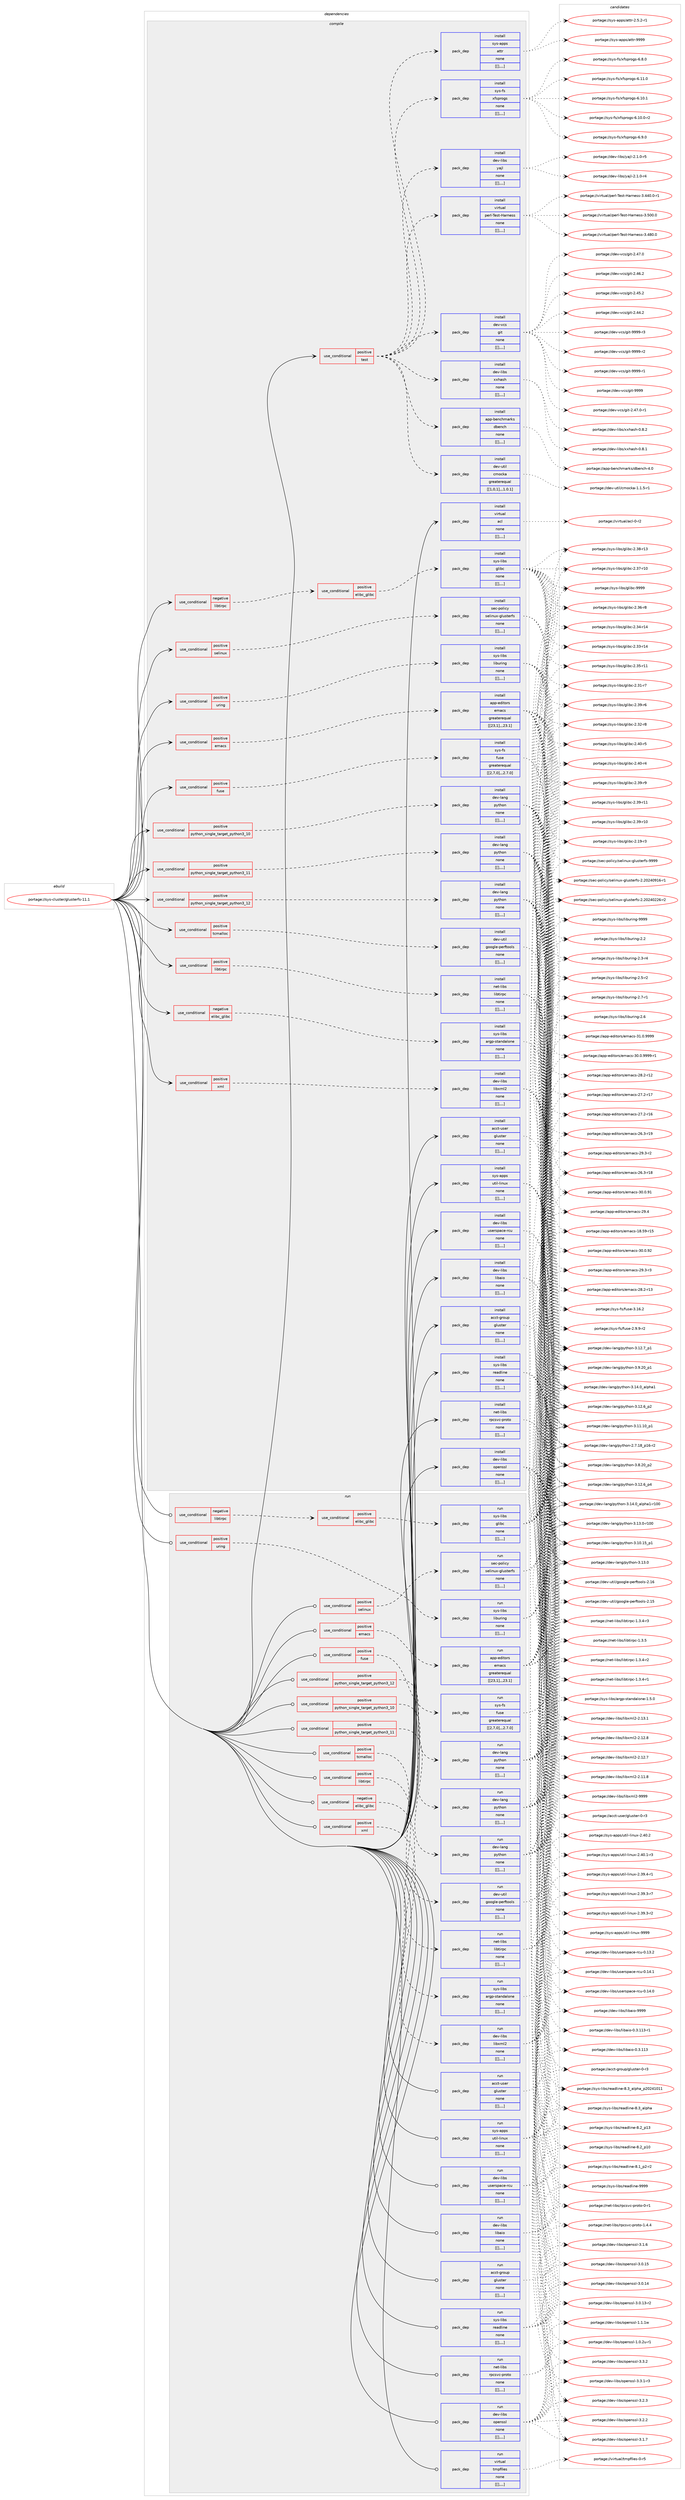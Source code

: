 digraph prolog {

# *************
# Graph options
# *************

newrank=true;
concentrate=true;
compound=true;
graph [rankdir=LR,fontname=Helvetica,fontsize=10,ranksep=1.5];#, ranksep=2.5, nodesep=0.2];
edge  [arrowhead=vee];
node  [fontname=Helvetica,fontsize=10];

# **********
# The ebuild
# **********

subgraph cluster_leftcol {
color=gray;
label=<<i>ebuild</i>>;
id [label="portage://sys-cluster/glusterfs-11.1", color=red, width=4, href="../sys-cluster/glusterfs-11.1.svg"];
}

# ****************
# The dependencies
# ****************

subgraph cluster_midcol {
color=gray;
label=<<i>dependencies</i>>;
subgraph cluster_compile {
fillcolor="#eeeeee";
style=filled;
label=<<i>compile</i>>;
subgraph cond120728 {
dependency452696 [label=<<TABLE BORDER="0" CELLBORDER="1" CELLSPACING="0" CELLPADDING="4"><TR><TD ROWSPAN="3" CELLPADDING="10">use_conditional</TD></TR><TR><TD>negative</TD></TR><TR><TD>elibc_glibc</TD></TR></TABLE>>, shape=none, color=red];
subgraph pack328787 {
dependency452765 [label=<<TABLE BORDER="0" CELLBORDER="1" CELLSPACING="0" CELLPADDING="4" WIDTH="220"><TR><TD ROWSPAN="6" CELLPADDING="30">pack_dep</TD></TR><TR><TD WIDTH="110">install</TD></TR><TR><TD>sys-libs</TD></TR><TR><TD>argp-standalone</TD></TR><TR><TD>none</TD></TR><TR><TD>[[],,,,]</TD></TR></TABLE>>, shape=none, color=blue];
}
dependency452696:e -> dependency452765:w [weight=20,style="dashed",arrowhead="vee"];
}
id:e -> dependency452696:w [weight=20,style="solid",arrowhead="vee"];
subgraph cond120762 {
dependency452771 [label=<<TABLE BORDER="0" CELLBORDER="1" CELLSPACING="0" CELLPADDING="4"><TR><TD ROWSPAN="3" CELLPADDING="10">use_conditional</TD></TR><TR><TD>negative</TD></TR><TR><TD>libtirpc</TD></TR></TABLE>>, shape=none, color=red];
subgraph cond120771 {
dependency452839 [label=<<TABLE BORDER="0" CELLBORDER="1" CELLSPACING="0" CELLPADDING="4"><TR><TD ROWSPAN="3" CELLPADDING="10">use_conditional</TD></TR><TR><TD>positive</TD></TR><TR><TD>elibc_glibc</TD></TR></TABLE>>, shape=none, color=red];
subgraph pack328854 {
dependency452865 [label=<<TABLE BORDER="0" CELLBORDER="1" CELLSPACING="0" CELLPADDING="4" WIDTH="220"><TR><TD ROWSPAN="6" CELLPADDING="30">pack_dep</TD></TR><TR><TD WIDTH="110">install</TD></TR><TR><TD>sys-libs</TD></TR><TR><TD>glibc</TD></TR><TR><TD>none</TD></TR><TR><TD>[[],,,,]</TD></TR></TABLE>>, shape=none, color=blue];
}
dependency452839:e -> dependency452865:w [weight=20,style="dashed",arrowhead="vee"];
}
dependency452771:e -> dependency452839:w [weight=20,style="dashed",arrowhead="vee"];
}
id:e -> dependency452771:w [weight=20,style="solid",arrowhead="vee"];
subgraph cond120798 {
dependency452893 [label=<<TABLE BORDER="0" CELLBORDER="1" CELLSPACING="0" CELLPADDING="4"><TR><TD ROWSPAN="3" CELLPADDING="10">use_conditional</TD></TR><TR><TD>positive</TD></TR><TR><TD>emacs</TD></TR></TABLE>>, shape=none, color=red];
subgraph pack328890 {
dependency452895 [label=<<TABLE BORDER="0" CELLBORDER="1" CELLSPACING="0" CELLPADDING="4" WIDTH="220"><TR><TD ROWSPAN="6" CELLPADDING="30">pack_dep</TD></TR><TR><TD WIDTH="110">install</TD></TR><TR><TD>app-editors</TD></TR><TR><TD>emacs</TD></TR><TR><TD>greaterequal</TD></TR><TR><TD>[[23,1],,,23.1]</TD></TR></TABLE>>, shape=none, color=blue];
}
dependency452893:e -> dependency452895:w [weight=20,style="dashed",arrowhead="vee"];
}
id:e -> dependency452893:w [weight=20,style="solid",arrowhead="vee"];
subgraph cond120811 {
dependency452925 [label=<<TABLE BORDER="0" CELLBORDER="1" CELLSPACING="0" CELLPADDING="4"><TR><TD ROWSPAN="3" CELLPADDING="10">use_conditional</TD></TR><TR><TD>positive</TD></TR><TR><TD>fuse</TD></TR></TABLE>>, shape=none, color=red];
subgraph pack328907 {
dependency452965 [label=<<TABLE BORDER="0" CELLBORDER="1" CELLSPACING="0" CELLPADDING="4" WIDTH="220"><TR><TD ROWSPAN="6" CELLPADDING="30">pack_dep</TD></TR><TR><TD WIDTH="110">install</TD></TR><TR><TD>sys-fs</TD></TR><TR><TD>fuse</TD></TR><TR><TD>greaterequal</TD></TR><TR><TD>[[2,7,0],,,2.7.0]</TD></TR></TABLE>>, shape=none, color=blue];
}
dependency452925:e -> dependency452965:w [weight=20,style="dashed",arrowhead="vee"];
}
id:e -> dependency452925:w [weight=20,style="solid",arrowhead="vee"];
subgraph cond120835 {
dependency452974 [label=<<TABLE BORDER="0" CELLBORDER="1" CELLSPACING="0" CELLPADDING="4"><TR><TD ROWSPAN="3" CELLPADDING="10">use_conditional</TD></TR><TR><TD>positive</TD></TR><TR><TD>libtirpc</TD></TR></TABLE>>, shape=none, color=red];
subgraph pack328950 {
dependency452995 [label=<<TABLE BORDER="0" CELLBORDER="1" CELLSPACING="0" CELLPADDING="4" WIDTH="220"><TR><TD ROWSPAN="6" CELLPADDING="30">pack_dep</TD></TR><TR><TD WIDTH="110">install</TD></TR><TR><TD>net-libs</TD></TR><TR><TD>libtirpc</TD></TR><TR><TD>none</TD></TR><TR><TD>[[],,,,]</TD></TR></TABLE>>, shape=none, color=blue];
}
dependency452974:e -> dependency452995:w [weight=20,style="dashed",arrowhead="vee"];
}
id:e -> dependency452974:w [weight=20,style="solid",arrowhead="vee"];
subgraph cond120841 {
dependency453021 [label=<<TABLE BORDER="0" CELLBORDER="1" CELLSPACING="0" CELLPADDING="4"><TR><TD ROWSPAN="3" CELLPADDING="10">use_conditional</TD></TR><TR><TD>positive</TD></TR><TR><TD>python_single_target_python3_10</TD></TR></TABLE>>, shape=none, color=red];
subgraph pack328967 {
dependency453044 [label=<<TABLE BORDER="0" CELLBORDER="1" CELLSPACING="0" CELLPADDING="4" WIDTH="220"><TR><TD ROWSPAN="6" CELLPADDING="30">pack_dep</TD></TR><TR><TD WIDTH="110">install</TD></TR><TR><TD>dev-lang</TD></TR><TR><TD>python</TD></TR><TR><TD>none</TD></TR><TR><TD>[[],,,,]</TD></TR></TABLE>>, shape=none, color=blue];
}
dependency453021:e -> dependency453044:w [weight=20,style="dashed",arrowhead="vee"];
}
id:e -> dependency453021:w [weight=20,style="solid",arrowhead="vee"];
subgraph cond120864 {
dependency453071 [label=<<TABLE BORDER="0" CELLBORDER="1" CELLSPACING="0" CELLPADDING="4"><TR><TD ROWSPAN="3" CELLPADDING="10">use_conditional</TD></TR><TR><TD>positive</TD></TR><TR><TD>python_single_target_python3_11</TD></TR></TABLE>>, shape=none, color=red];
subgraph pack328999 {
dependency453089 [label=<<TABLE BORDER="0" CELLBORDER="1" CELLSPACING="0" CELLPADDING="4" WIDTH="220"><TR><TD ROWSPAN="6" CELLPADDING="30">pack_dep</TD></TR><TR><TD WIDTH="110">install</TD></TR><TR><TD>dev-lang</TD></TR><TR><TD>python</TD></TR><TR><TD>none</TD></TR><TR><TD>[[],,,,]</TD></TR></TABLE>>, shape=none, color=blue];
}
dependency453071:e -> dependency453089:w [weight=20,style="dashed",arrowhead="vee"];
}
id:e -> dependency453071:w [weight=20,style="solid",arrowhead="vee"];
subgraph cond120884 {
dependency453119 [label=<<TABLE BORDER="0" CELLBORDER="1" CELLSPACING="0" CELLPADDING="4"><TR><TD ROWSPAN="3" CELLPADDING="10">use_conditional</TD></TR><TR><TD>positive</TD></TR><TR><TD>python_single_target_python3_12</TD></TR></TABLE>>, shape=none, color=red];
subgraph pack329036 {
dependency453146 [label=<<TABLE BORDER="0" CELLBORDER="1" CELLSPACING="0" CELLPADDING="4" WIDTH="220"><TR><TD ROWSPAN="6" CELLPADDING="30">pack_dep</TD></TR><TR><TD WIDTH="110">install</TD></TR><TR><TD>dev-lang</TD></TR><TR><TD>python</TD></TR><TR><TD>none</TD></TR><TR><TD>[[],,,,]</TD></TR></TABLE>>, shape=none, color=blue];
}
dependency453119:e -> dependency453146:w [weight=20,style="dashed",arrowhead="vee"];
}
id:e -> dependency453119:w [weight=20,style="solid",arrowhead="vee"];
subgraph cond120899 {
dependency453189 [label=<<TABLE BORDER="0" CELLBORDER="1" CELLSPACING="0" CELLPADDING="4"><TR><TD ROWSPAN="3" CELLPADDING="10">use_conditional</TD></TR><TR><TD>positive</TD></TR><TR><TD>selinux</TD></TR></TABLE>>, shape=none, color=red];
subgraph pack329094 {
dependency453213 [label=<<TABLE BORDER="0" CELLBORDER="1" CELLSPACING="0" CELLPADDING="4" WIDTH="220"><TR><TD ROWSPAN="6" CELLPADDING="30">pack_dep</TD></TR><TR><TD WIDTH="110">install</TD></TR><TR><TD>sec-policy</TD></TR><TR><TD>selinux-glusterfs</TD></TR><TR><TD>none</TD></TR><TR><TD>[[],,,,]</TD></TR></TABLE>>, shape=none, color=blue];
}
dependency453189:e -> dependency453213:w [weight=20,style="dashed",arrowhead="vee"];
}
id:e -> dependency453189:w [weight=20,style="solid",arrowhead="vee"];
subgraph cond120911 {
dependency453287 [label=<<TABLE BORDER="0" CELLBORDER="1" CELLSPACING="0" CELLPADDING="4"><TR><TD ROWSPAN="3" CELLPADDING="10">use_conditional</TD></TR><TR><TD>positive</TD></TR><TR><TD>tcmalloc</TD></TR></TABLE>>, shape=none, color=red];
subgraph pack329167 {
dependency453312 [label=<<TABLE BORDER="0" CELLBORDER="1" CELLSPACING="0" CELLPADDING="4" WIDTH="220"><TR><TD ROWSPAN="6" CELLPADDING="30">pack_dep</TD></TR><TR><TD WIDTH="110">install</TD></TR><TR><TD>dev-util</TD></TR><TR><TD>google-perftools</TD></TR><TR><TD>none</TD></TR><TR><TD>[[],,,,]</TD></TR></TABLE>>, shape=none, color=blue];
}
dependency453287:e -> dependency453312:w [weight=20,style="dashed",arrowhead="vee"];
}
id:e -> dependency453287:w [weight=20,style="solid",arrowhead="vee"];
subgraph cond120939 {
dependency453317 [label=<<TABLE BORDER="0" CELLBORDER="1" CELLSPACING="0" CELLPADDING="4"><TR><TD ROWSPAN="3" CELLPADDING="10">use_conditional</TD></TR><TR><TD>positive</TD></TR><TR><TD>test</TD></TR></TABLE>>, shape=none, color=red];
subgraph pack329171 {
dependency453356 [label=<<TABLE BORDER="0" CELLBORDER="1" CELLSPACING="0" CELLPADDING="4" WIDTH="220"><TR><TD ROWSPAN="6" CELLPADDING="30">pack_dep</TD></TR><TR><TD WIDTH="110">install</TD></TR><TR><TD>dev-util</TD></TR><TR><TD>cmocka</TD></TR><TR><TD>greaterequal</TD></TR><TR><TD>[[1,0,1],,,1.0.1]</TD></TR></TABLE>>, shape=none, color=blue];
}
dependency453317:e -> dependency453356:w [weight=20,style="dashed",arrowhead="vee"];
subgraph pack329222 {
dependency453398 [label=<<TABLE BORDER="0" CELLBORDER="1" CELLSPACING="0" CELLPADDING="4" WIDTH="220"><TR><TD ROWSPAN="6" CELLPADDING="30">pack_dep</TD></TR><TR><TD WIDTH="110">install</TD></TR><TR><TD>app-benchmarks</TD></TR><TR><TD>dbench</TD></TR><TR><TD>none</TD></TR><TR><TD>[[],,,,]</TD></TR></TABLE>>, shape=none, color=blue];
}
dependency453317:e -> dependency453398:w [weight=20,style="dashed",arrowhead="vee"];
subgraph pack329263 {
dependency453462 [label=<<TABLE BORDER="0" CELLBORDER="1" CELLSPACING="0" CELLPADDING="4" WIDTH="220"><TR><TD ROWSPAN="6" CELLPADDING="30">pack_dep</TD></TR><TR><TD WIDTH="110">install</TD></TR><TR><TD>dev-libs</TD></TR><TR><TD>xxhash</TD></TR><TR><TD>none</TD></TR><TR><TD>[[],,,,]</TD></TR></TABLE>>, shape=none, color=blue];
}
dependency453317:e -> dependency453462:w [weight=20,style="dashed",arrowhead="vee"];
subgraph pack329281 {
dependency453508 [label=<<TABLE BORDER="0" CELLBORDER="1" CELLSPACING="0" CELLPADDING="4" WIDTH="220"><TR><TD ROWSPAN="6" CELLPADDING="30">pack_dep</TD></TR><TR><TD WIDTH="110">install</TD></TR><TR><TD>dev-vcs</TD></TR><TR><TD>git</TD></TR><TR><TD>none</TD></TR><TR><TD>[[],,,,]</TD></TR></TABLE>>, shape=none, color=blue];
}
dependency453317:e -> dependency453508:w [weight=20,style="dashed",arrowhead="vee"];
subgraph pack329333 {
dependency453552 [label=<<TABLE BORDER="0" CELLBORDER="1" CELLSPACING="0" CELLPADDING="4" WIDTH="220"><TR><TD ROWSPAN="6" CELLPADDING="30">pack_dep</TD></TR><TR><TD WIDTH="110">install</TD></TR><TR><TD>virtual</TD></TR><TR><TD>perl-Test-Harness</TD></TR><TR><TD>none</TD></TR><TR><TD>[[],,,,]</TD></TR></TABLE>>, shape=none, color=blue];
}
dependency453317:e -> dependency453552:w [weight=20,style="dashed",arrowhead="vee"];
subgraph pack329350 {
dependency453577 [label=<<TABLE BORDER="0" CELLBORDER="1" CELLSPACING="0" CELLPADDING="4" WIDTH="220"><TR><TD ROWSPAN="6" CELLPADDING="30">pack_dep</TD></TR><TR><TD WIDTH="110">install</TD></TR><TR><TD>dev-libs</TD></TR><TR><TD>yajl</TD></TR><TR><TD>none</TD></TR><TR><TD>[[],,,,]</TD></TR></TABLE>>, shape=none, color=blue];
}
dependency453317:e -> dependency453577:w [weight=20,style="dashed",arrowhead="vee"];
subgraph pack329373 {
dependency453622 [label=<<TABLE BORDER="0" CELLBORDER="1" CELLSPACING="0" CELLPADDING="4" WIDTH="220"><TR><TD ROWSPAN="6" CELLPADDING="30">pack_dep</TD></TR><TR><TD WIDTH="110">install</TD></TR><TR><TD>sys-fs</TD></TR><TR><TD>xfsprogs</TD></TR><TR><TD>none</TD></TR><TR><TD>[[],,,,]</TD></TR></TABLE>>, shape=none, color=blue];
}
dependency453317:e -> dependency453622:w [weight=20,style="dashed",arrowhead="vee"];
subgraph pack329423 {
dependency453700 [label=<<TABLE BORDER="0" CELLBORDER="1" CELLSPACING="0" CELLPADDING="4" WIDTH="220"><TR><TD ROWSPAN="6" CELLPADDING="30">pack_dep</TD></TR><TR><TD WIDTH="110">install</TD></TR><TR><TD>sys-apps</TD></TR><TR><TD>attr</TD></TR><TR><TD>none</TD></TR><TR><TD>[[],,,,]</TD></TR></TABLE>>, shape=none, color=blue];
}
dependency453317:e -> dependency453700:w [weight=20,style="dashed",arrowhead="vee"];
}
id:e -> dependency453317:w [weight=20,style="solid",arrowhead="vee"];
subgraph cond121036 {
dependency453710 [label=<<TABLE BORDER="0" CELLBORDER="1" CELLSPACING="0" CELLPADDING="4"><TR><TD ROWSPAN="3" CELLPADDING="10">use_conditional</TD></TR><TR><TD>positive</TD></TR><TR><TD>uring</TD></TR></TABLE>>, shape=none, color=red];
subgraph pack329471 {
dependency453713 [label=<<TABLE BORDER="0" CELLBORDER="1" CELLSPACING="0" CELLPADDING="4" WIDTH="220"><TR><TD ROWSPAN="6" CELLPADDING="30">pack_dep</TD></TR><TR><TD WIDTH="110">install</TD></TR><TR><TD>sys-libs</TD></TR><TR><TD>liburing</TD></TR><TR><TD>none</TD></TR><TR><TD>[[],,,,]</TD></TR></TABLE>>, shape=none, color=blue];
}
dependency453710:e -> dependency453713:w [weight=20,style="dashed",arrowhead="vee"];
}
id:e -> dependency453710:w [weight=20,style="solid",arrowhead="vee"];
subgraph cond121039 {
dependency453720 [label=<<TABLE BORDER="0" CELLBORDER="1" CELLSPACING="0" CELLPADDING="4"><TR><TD ROWSPAN="3" CELLPADDING="10">use_conditional</TD></TR><TR><TD>positive</TD></TR><TR><TD>xml</TD></TR></TABLE>>, shape=none, color=red];
subgraph pack329496 {
dependency453759 [label=<<TABLE BORDER="0" CELLBORDER="1" CELLSPACING="0" CELLPADDING="4" WIDTH="220"><TR><TD ROWSPAN="6" CELLPADDING="30">pack_dep</TD></TR><TR><TD WIDTH="110">install</TD></TR><TR><TD>dev-libs</TD></TR><TR><TD>libxml2</TD></TR><TR><TD>none</TD></TR><TR><TD>[[],,,,]</TD></TR></TABLE>>, shape=none, color=blue];
}
dependency453720:e -> dependency453759:w [weight=20,style="dashed",arrowhead="vee"];
}
id:e -> dependency453720:w [weight=20,style="solid",arrowhead="vee"];
subgraph pack329531 {
dependency453786 [label=<<TABLE BORDER="0" CELLBORDER="1" CELLSPACING="0" CELLPADDING="4" WIDTH="220"><TR><TD ROWSPAN="6" CELLPADDING="30">pack_dep</TD></TR><TR><TD WIDTH="110">install</TD></TR><TR><TD>acct-group</TD></TR><TR><TD>gluster</TD></TR><TR><TD>none</TD></TR><TR><TD>[[],,,,]</TD></TR></TABLE>>, shape=none, color=blue];
}
id:e -> dependency453786:w [weight=20,style="solid",arrowhead="vee"];
subgraph pack329585 {
dependency453906 [label=<<TABLE BORDER="0" CELLBORDER="1" CELLSPACING="0" CELLPADDING="4" WIDTH="220"><TR><TD ROWSPAN="6" CELLPADDING="30">pack_dep</TD></TR><TR><TD WIDTH="110">install</TD></TR><TR><TD>acct-user</TD></TR><TR><TD>gluster</TD></TR><TR><TD>none</TD></TR><TR><TD>[[],,,,]</TD></TR></TABLE>>, shape=none, color=blue];
}
id:e -> dependency453906:w [weight=20,style="solid",arrowhead="vee"];
subgraph pack329641 {
dependency453950 [label=<<TABLE BORDER="0" CELLBORDER="1" CELLSPACING="0" CELLPADDING="4" WIDTH="220"><TR><TD ROWSPAN="6" CELLPADDING="30">pack_dep</TD></TR><TR><TD WIDTH="110">install</TD></TR><TR><TD>dev-libs</TD></TR><TR><TD>libaio</TD></TR><TR><TD>none</TD></TR><TR><TD>[[],,,,]</TD></TR></TABLE>>, shape=none, color=blue];
}
id:e -> dependency453950:w [weight=20,style="solid",arrowhead="vee"];
subgraph pack329670 {
dependency453993 [label=<<TABLE BORDER="0" CELLBORDER="1" CELLSPACING="0" CELLPADDING="4" WIDTH="220"><TR><TD ROWSPAN="6" CELLPADDING="30">pack_dep</TD></TR><TR><TD WIDTH="110">install</TD></TR><TR><TD>dev-libs</TD></TR><TR><TD>openssl</TD></TR><TR><TD>none</TD></TR><TR><TD>[[],,,,]</TD></TR></TABLE>>, shape=none, color=blue];
}
id:e -> dependency453993:w [weight=20,style="solid",arrowhead="vee"];
subgraph pack329711 {
dependency454024 [label=<<TABLE BORDER="0" CELLBORDER="1" CELLSPACING="0" CELLPADDING="4" WIDTH="220"><TR><TD ROWSPAN="6" CELLPADDING="30">pack_dep</TD></TR><TR><TD WIDTH="110">install</TD></TR><TR><TD>dev-libs</TD></TR><TR><TD>userspace-rcu</TD></TR><TR><TD>none</TD></TR><TR><TD>[[],,,,]</TD></TR></TABLE>>, shape=none, color=blue];
}
id:e -> dependency454024:w [weight=20,style="solid",arrowhead="vee"];
subgraph pack329746 {
dependency454066 [label=<<TABLE BORDER="0" CELLBORDER="1" CELLSPACING="0" CELLPADDING="4" WIDTH="220"><TR><TD ROWSPAN="6" CELLPADDING="30">pack_dep</TD></TR><TR><TD WIDTH="110">install</TD></TR><TR><TD>net-libs</TD></TR><TR><TD>rpcsvc-proto</TD></TR><TR><TD>none</TD></TR><TR><TD>[[],,,,]</TD></TR></TABLE>>, shape=none, color=blue];
}
id:e -> dependency454066:w [weight=20,style="solid",arrowhead="vee"];
subgraph pack329754 {
dependency454073 [label=<<TABLE BORDER="0" CELLBORDER="1" CELLSPACING="0" CELLPADDING="4" WIDTH="220"><TR><TD ROWSPAN="6" CELLPADDING="30">pack_dep</TD></TR><TR><TD WIDTH="110">install</TD></TR><TR><TD>sys-apps</TD></TR><TR><TD>util-linux</TD></TR><TR><TD>none</TD></TR><TR><TD>[[],,,,]</TD></TR></TABLE>>, shape=none, color=blue];
}
id:e -> dependency454073:w [weight=20,style="solid",arrowhead="vee"];
subgraph pack329755 {
dependency454076 [label=<<TABLE BORDER="0" CELLBORDER="1" CELLSPACING="0" CELLPADDING="4" WIDTH="220"><TR><TD ROWSPAN="6" CELLPADDING="30">pack_dep</TD></TR><TR><TD WIDTH="110">install</TD></TR><TR><TD>sys-libs</TD></TR><TR><TD>readline</TD></TR><TR><TD>none</TD></TR><TR><TD>[[],,,,]</TD></TR></TABLE>>, shape=none, color=blue];
}
id:e -> dependency454076:w [weight=20,style="solid",arrowhead="vee"];
subgraph pack329756 {
dependency454089 [label=<<TABLE BORDER="0" CELLBORDER="1" CELLSPACING="0" CELLPADDING="4" WIDTH="220"><TR><TD ROWSPAN="6" CELLPADDING="30">pack_dep</TD></TR><TR><TD WIDTH="110">install</TD></TR><TR><TD>virtual</TD></TR><TR><TD>acl</TD></TR><TR><TD>none</TD></TR><TR><TD>[[],,,,]</TD></TR></TABLE>>, shape=none, color=blue];
}
id:e -> dependency454089:w [weight=20,style="solid",arrowhead="vee"];
}
subgraph cluster_compileandrun {
fillcolor="#eeeeee";
style=filled;
label=<<i>compile and run</i>>;
}
subgraph cluster_run {
fillcolor="#eeeeee";
style=filled;
label=<<i>run</i>>;
subgraph cond121112 {
dependency454111 [label=<<TABLE BORDER="0" CELLBORDER="1" CELLSPACING="0" CELLPADDING="4"><TR><TD ROWSPAN="3" CELLPADDING="10">use_conditional</TD></TR><TR><TD>negative</TD></TR><TR><TD>elibc_glibc</TD></TR></TABLE>>, shape=none, color=red];
subgraph pack329798 {
dependency454143 [label=<<TABLE BORDER="0" CELLBORDER="1" CELLSPACING="0" CELLPADDING="4" WIDTH="220"><TR><TD ROWSPAN="6" CELLPADDING="30">pack_dep</TD></TR><TR><TD WIDTH="110">run</TD></TR><TR><TD>sys-libs</TD></TR><TR><TD>argp-standalone</TD></TR><TR><TD>none</TD></TR><TR><TD>[[],,,,]</TD></TR></TABLE>>, shape=none, color=blue];
}
dependency454111:e -> dependency454143:w [weight=20,style="dashed",arrowhead="vee"];
}
id:e -> dependency454111:w [weight=20,style="solid",arrowhead="odot"];
subgraph cond121126 {
dependency454148 [label=<<TABLE BORDER="0" CELLBORDER="1" CELLSPACING="0" CELLPADDING="4"><TR><TD ROWSPAN="3" CELLPADDING="10">use_conditional</TD></TR><TR><TD>negative</TD></TR><TR><TD>libtirpc</TD></TR></TABLE>>, shape=none, color=red];
subgraph cond121127 {
dependency454156 [label=<<TABLE BORDER="0" CELLBORDER="1" CELLSPACING="0" CELLPADDING="4"><TR><TD ROWSPAN="3" CELLPADDING="10">use_conditional</TD></TR><TR><TD>positive</TD></TR><TR><TD>elibc_glibc</TD></TR></TABLE>>, shape=none, color=red];
subgraph pack329812 {
dependency454188 [label=<<TABLE BORDER="0" CELLBORDER="1" CELLSPACING="0" CELLPADDING="4" WIDTH="220"><TR><TD ROWSPAN="6" CELLPADDING="30">pack_dep</TD></TR><TR><TD WIDTH="110">run</TD></TR><TR><TD>sys-libs</TD></TR><TR><TD>glibc</TD></TR><TR><TD>none</TD></TR><TR><TD>[[],,,,]</TD></TR></TABLE>>, shape=none, color=blue];
}
dependency454156:e -> dependency454188:w [weight=20,style="dashed",arrowhead="vee"];
}
dependency454148:e -> dependency454156:w [weight=20,style="dashed",arrowhead="vee"];
}
id:e -> dependency454148:w [weight=20,style="solid",arrowhead="odot"];
subgraph cond121140 {
dependency454203 [label=<<TABLE BORDER="0" CELLBORDER="1" CELLSPACING="0" CELLPADDING="4"><TR><TD ROWSPAN="3" CELLPADDING="10">use_conditional</TD></TR><TR><TD>positive</TD></TR><TR><TD>emacs</TD></TR></TABLE>>, shape=none, color=red];
subgraph pack329840 {
dependency454209 [label=<<TABLE BORDER="0" CELLBORDER="1" CELLSPACING="0" CELLPADDING="4" WIDTH="220"><TR><TD ROWSPAN="6" CELLPADDING="30">pack_dep</TD></TR><TR><TD WIDTH="110">run</TD></TR><TR><TD>app-editors</TD></TR><TR><TD>emacs</TD></TR><TR><TD>greaterequal</TD></TR><TR><TD>[[23,1],,,23.1]</TD></TR></TABLE>>, shape=none, color=blue];
}
dependency454203:e -> dependency454209:w [weight=20,style="dashed",arrowhead="vee"];
}
id:e -> dependency454203:w [weight=20,style="solid",arrowhead="odot"];
subgraph cond121145 {
dependency454222 [label=<<TABLE BORDER="0" CELLBORDER="1" CELLSPACING="0" CELLPADDING="4"><TR><TD ROWSPAN="3" CELLPADDING="10">use_conditional</TD></TR><TR><TD>positive</TD></TR><TR><TD>fuse</TD></TR></TABLE>>, shape=none, color=red];
subgraph pack329854 {
dependency454228 [label=<<TABLE BORDER="0" CELLBORDER="1" CELLSPACING="0" CELLPADDING="4" WIDTH="220"><TR><TD ROWSPAN="6" CELLPADDING="30">pack_dep</TD></TR><TR><TD WIDTH="110">run</TD></TR><TR><TD>sys-fs</TD></TR><TR><TD>fuse</TD></TR><TR><TD>greaterequal</TD></TR><TR><TD>[[2,7,0],,,2.7.0]</TD></TR></TABLE>>, shape=none, color=blue];
}
dependency454222:e -> dependency454228:w [weight=20,style="dashed",arrowhead="vee"];
}
id:e -> dependency454222:w [weight=20,style="solid",arrowhead="odot"];
subgraph cond121158 {
dependency454239 [label=<<TABLE BORDER="0" CELLBORDER="1" CELLSPACING="0" CELLPADDING="4"><TR><TD ROWSPAN="3" CELLPADDING="10">use_conditional</TD></TR><TR><TD>positive</TD></TR><TR><TD>libtirpc</TD></TR></TABLE>>, shape=none, color=red];
subgraph pack329865 {
dependency454251 [label=<<TABLE BORDER="0" CELLBORDER="1" CELLSPACING="0" CELLPADDING="4" WIDTH="220"><TR><TD ROWSPAN="6" CELLPADDING="30">pack_dep</TD></TR><TR><TD WIDTH="110">run</TD></TR><TR><TD>net-libs</TD></TR><TR><TD>libtirpc</TD></TR><TR><TD>none</TD></TR><TR><TD>[[],,,,]</TD></TR></TABLE>>, shape=none, color=blue];
}
dependency454239:e -> dependency454251:w [weight=20,style="dashed",arrowhead="vee"];
}
id:e -> dependency454239:w [weight=20,style="solid",arrowhead="odot"];
subgraph cond121163 {
dependency454257 [label=<<TABLE BORDER="0" CELLBORDER="1" CELLSPACING="0" CELLPADDING="4"><TR><TD ROWSPAN="3" CELLPADDING="10">use_conditional</TD></TR><TR><TD>positive</TD></TR><TR><TD>python_single_target_python3_10</TD></TR></TABLE>>, shape=none, color=red];
subgraph pack329878 {
dependency454281 [label=<<TABLE BORDER="0" CELLBORDER="1" CELLSPACING="0" CELLPADDING="4" WIDTH="220"><TR><TD ROWSPAN="6" CELLPADDING="30">pack_dep</TD></TR><TR><TD WIDTH="110">run</TD></TR><TR><TD>dev-lang</TD></TR><TR><TD>python</TD></TR><TR><TD>none</TD></TR><TR><TD>[[],,,,]</TD></TR></TABLE>>, shape=none, color=blue];
}
dependency454257:e -> dependency454281:w [weight=20,style="dashed",arrowhead="vee"];
}
id:e -> dependency454257:w [weight=20,style="solid",arrowhead="odot"];
subgraph cond121176 {
dependency454290 [label=<<TABLE BORDER="0" CELLBORDER="1" CELLSPACING="0" CELLPADDING="4"><TR><TD ROWSPAN="3" CELLPADDING="10">use_conditional</TD></TR><TR><TD>positive</TD></TR><TR><TD>python_single_target_python3_11</TD></TR></TABLE>>, shape=none, color=red];
subgraph pack329899 {
dependency454302 [label=<<TABLE BORDER="0" CELLBORDER="1" CELLSPACING="0" CELLPADDING="4" WIDTH="220"><TR><TD ROWSPAN="6" CELLPADDING="30">pack_dep</TD></TR><TR><TD WIDTH="110">run</TD></TR><TR><TD>dev-lang</TD></TR><TR><TD>python</TD></TR><TR><TD>none</TD></TR><TR><TD>[[],,,,]</TD></TR></TABLE>>, shape=none, color=blue];
}
dependency454290:e -> dependency454302:w [weight=20,style="dashed",arrowhead="vee"];
}
id:e -> dependency454290:w [weight=20,style="solid",arrowhead="odot"];
subgraph cond121185 {
dependency454326 [label=<<TABLE BORDER="0" CELLBORDER="1" CELLSPACING="0" CELLPADDING="4"><TR><TD ROWSPAN="3" CELLPADDING="10">use_conditional</TD></TR><TR><TD>positive</TD></TR><TR><TD>python_single_target_python3_12</TD></TR></TABLE>>, shape=none, color=red];
subgraph pack329921 {
dependency454329 [label=<<TABLE BORDER="0" CELLBORDER="1" CELLSPACING="0" CELLPADDING="4" WIDTH="220"><TR><TD ROWSPAN="6" CELLPADDING="30">pack_dep</TD></TR><TR><TD WIDTH="110">run</TD></TR><TR><TD>dev-lang</TD></TR><TR><TD>python</TD></TR><TR><TD>none</TD></TR><TR><TD>[[],,,,]</TD></TR></TABLE>>, shape=none, color=blue];
}
dependency454326:e -> dependency454329:w [weight=20,style="dashed",arrowhead="vee"];
}
id:e -> dependency454326:w [weight=20,style="solid",arrowhead="odot"];
subgraph cond121191 {
dependency454348 [label=<<TABLE BORDER="0" CELLBORDER="1" CELLSPACING="0" CELLPADDING="4"><TR><TD ROWSPAN="3" CELLPADDING="10">use_conditional</TD></TR><TR><TD>positive</TD></TR><TR><TD>selinux</TD></TR></TABLE>>, shape=none, color=red];
subgraph pack329937 {
dependency454351 [label=<<TABLE BORDER="0" CELLBORDER="1" CELLSPACING="0" CELLPADDING="4" WIDTH="220"><TR><TD ROWSPAN="6" CELLPADDING="30">pack_dep</TD></TR><TR><TD WIDTH="110">run</TD></TR><TR><TD>sec-policy</TD></TR><TR><TD>selinux-glusterfs</TD></TR><TR><TD>none</TD></TR><TR><TD>[[],,,,]</TD></TR></TABLE>>, shape=none, color=blue];
}
dependency454348:e -> dependency454351:w [weight=20,style="dashed",arrowhead="vee"];
}
id:e -> dependency454348:w [weight=20,style="solid",arrowhead="odot"];
subgraph cond121196 {
dependency454361 [label=<<TABLE BORDER="0" CELLBORDER="1" CELLSPACING="0" CELLPADDING="4"><TR><TD ROWSPAN="3" CELLPADDING="10">use_conditional</TD></TR><TR><TD>positive</TD></TR><TR><TD>tcmalloc</TD></TR></TABLE>>, shape=none, color=red];
subgraph pack329958 {
dependency454436 [label=<<TABLE BORDER="0" CELLBORDER="1" CELLSPACING="0" CELLPADDING="4" WIDTH="220"><TR><TD ROWSPAN="6" CELLPADDING="30">pack_dep</TD></TR><TR><TD WIDTH="110">run</TD></TR><TR><TD>dev-util</TD></TR><TR><TD>google-perftools</TD></TR><TR><TD>none</TD></TR><TR><TD>[[],,,,]</TD></TR></TABLE>>, shape=none, color=blue];
}
dependency454361:e -> dependency454436:w [weight=20,style="dashed",arrowhead="vee"];
}
id:e -> dependency454361:w [weight=20,style="solid",arrowhead="odot"];
subgraph cond121222 {
dependency454461 [label=<<TABLE BORDER="0" CELLBORDER="1" CELLSPACING="0" CELLPADDING="4"><TR><TD ROWSPAN="3" CELLPADDING="10">use_conditional</TD></TR><TR><TD>positive</TD></TR><TR><TD>uring</TD></TR></TABLE>>, shape=none, color=red];
subgraph pack330019 {
dependency454464 [label=<<TABLE BORDER="0" CELLBORDER="1" CELLSPACING="0" CELLPADDING="4" WIDTH="220"><TR><TD ROWSPAN="6" CELLPADDING="30">pack_dep</TD></TR><TR><TD WIDTH="110">run</TD></TR><TR><TD>sys-libs</TD></TR><TR><TD>liburing</TD></TR><TR><TD>none</TD></TR><TR><TD>[[],,,,]</TD></TR></TABLE>>, shape=none, color=blue];
}
dependency454461:e -> dependency454464:w [weight=20,style="dashed",arrowhead="vee"];
}
id:e -> dependency454461:w [weight=20,style="solid",arrowhead="odot"];
subgraph cond121231 {
dependency454478 [label=<<TABLE BORDER="0" CELLBORDER="1" CELLSPACING="0" CELLPADDING="4"><TR><TD ROWSPAN="3" CELLPADDING="10">use_conditional</TD></TR><TR><TD>positive</TD></TR><TR><TD>xml</TD></TR></TABLE>>, shape=none, color=red];
subgraph pack330039 {
dependency454491 [label=<<TABLE BORDER="0" CELLBORDER="1" CELLSPACING="0" CELLPADDING="4" WIDTH="220"><TR><TD ROWSPAN="6" CELLPADDING="30">pack_dep</TD></TR><TR><TD WIDTH="110">run</TD></TR><TR><TD>dev-libs</TD></TR><TR><TD>libxml2</TD></TR><TR><TD>none</TD></TR><TR><TD>[[],,,,]</TD></TR></TABLE>>, shape=none, color=blue];
}
dependency454478:e -> dependency454491:w [weight=20,style="dashed",arrowhead="vee"];
}
id:e -> dependency454478:w [weight=20,style="solid",arrowhead="odot"];
subgraph pack330044 {
dependency454508 [label=<<TABLE BORDER="0" CELLBORDER="1" CELLSPACING="0" CELLPADDING="4" WIDTH="220"><TR><TD ROWSPAN="6" CELLPADDING="30">pack_dep</TD></TR><TR><TD WIDTH="110">run</TD></TR><TR><TD>acct-group</TD></TR><TR><TD>gluster</TD></TR><TR><TD>none</TD></TR><TR><TD>[[],,,,]</TD></TR></TABLE>>, shape=none, color=blue];
}
id:e -> dependency454508:w [weight=20,style="solid",arrowhead="odot"];
subgraph pack330070 {
dependency454546 [label=<<TABLE BORDER="0" CELLBORDER="1" CELLSPACING="0" CELLPADDING="4" WIDTH="220"><TR><TD ROWSPAN="6" CELLPADDING="30">pack_dep</TD></TR><TR><TD WIDTH="110">run</TD></TR><TR><TD>acct-user</TD></TR><TR><TD>gluster</TD></TR><TR><TD>none</TD></TR><TR><TD>[[],,,,]</TD></TR></TABLE>>, shape=none, color=blue];
}
id:e -> dependency454546:w [weight=20,style="solid",arrowhead="odot"];
subgraph pack330117 {
dependency454611 [label=<<TABLE BORDER="0" CELLBORDER="1" CELLSPACING="0" CELLPADDING="4" WIDTH="220"><TR><TD ROWSPAN="6" CELLPADDING="30">pack_dep</TD></TR><TR><TD WIDTH="110">run</TD></TR><TR><TD>dev-libs</TD></TR><TR><TD>libaio</TD></TR><TR><TD>none</TD></TR><TR><TD>[[],,,,]</TD></TR></TABLE>>, shape=none, color=blue];
}
id:e -> dependency454611:w [weight=20,style="solid",arrowhead="odot"];
subgraph pack330133 {
dependency454628 [label=<<TABLE BORDER="0" CELLBORDER="1" CELLSPACING="0" CELLPADDING="4" WIDTH="220"><TR><TD ROWSPAN="6" CELLPADDING="30">pack_dep</TD></TR><TR><TD WIDTH="110">run</TD></TR><TR><TD>dev-libs</TD></TR><TR><TD>openssl</TD></TR><TR><TD>none</TD></TR><TR><TD>[[],,,,]</TD></TR></TABLE>>, shape=none, color=blue];
}
id:e -> dependency454628:w [weight=20,style="solid",arrowhead="odot"];
subgraph pack330148 {
dependency454632 [label=<<TABLE BORDER="0" CELLBORDER="1" CELLSPACING="0" CELLPADDING="4" WIDTH="220"><TR><TD ROWSPAN="6" CELLPADDING="30">pack_dep</TD></TR><TR><TD WIDTH="110">run</TD></TR><TR><TD>dev-libs</TD></TR><TR><TD>userspace-rcu</TD></TR><TR><TD>none</TD></TR><TR><TD>[[],,,,]</TD></TR></TABLE>>, shape=none, color=blue];
}
id:e -> dependency454632:w [weight=20,style="solid",arrowhead="odot"];
subgraph pack330186 {
dependency454676 [label=<<TABLE BORDER="0" CELLBORDER="1" CELLSPACING="0" CELLPADDING="4" WIDTH="220"><TR><TD ROWSPAN="6" CELLPADDING="30">pack_dep</TD></TR><TR><TD WIDTH="110">run</TD></TR><TR><TD>net-libs</TD></TR><TR><TD>rpcsvc-proto</TD></TR><TR><TD>none</TD></TR><TR><TD>[[],,,,]</TD></TR></TABLE>>, shape=none, color=blue];
}
id:e -> dependency454676:w [weight=20,style="solid",arrowhead="odot"];
subgraph pack330189 {
dependency454680 [label=<<TABLE BORDER="0" CELLBORDER="1" CELLSPACING="0" CELLPADDING="4" WIDTH="220"><TR><TD ROWSPAN="6" CELLPADDING="30">pack_dep</TD></TR><TR><TD WIDTH="110">run</TD></TR><TR><TD>sys-apps</TD></TR><TR><TD>util-linux</TD></TR><TR><TD>none</TD></TR><TR><TD>[[],,,,]</TD></TR></TABLE>>, shape=none, color=blue];
}
id:e -> dependency454680:w [weight=20,style="solid",arrowhead="odot"];
subgraph pack330191 {
dependency454713 [label=<<TABLE BORDER="0" CELLBORDER="1" CELLSPACING="0" CELLPADDING="4" WIDTH="220"><TR><TD ROWSPAN="6" CELLPADDING="30">pack_dep</TD></TR><TR><TD WIDTH="110">run</TD></TR><TR><TD>sys-libs</TD></TR><TR><TD>readline</TD></TR><TR><TD>none</TD></TR><TR><TD>[[],,,,]</TD></TR></TABLE>>, shape=none, color=blue];
}
id:e -> dependency454713:w [weight=20,style="solid",arrowhead="odot"];
subgraph pack330213 {
dependency454735 [label=<<TABLE BORDER="0" CELLBORDER="1" CELLSPACING="0" CELLPADDING="4" WIDTH="220"><TR><TD ROWSPAN="6" CELLPADDING="30">pack_dep</TD></TR><TR><TD WIDTH="110">run</TD></TR><TR><TD>virtual</TD></TR><TR><TD>tmpfiles</TD></TR><TR><TD>none</TD></TR><TR><TD>[[],,,,]</TD></TR></TABLE>>, shape=none, color=blue];
}
id:e -> dependency454735:w [weight=20,style="solid",arrowhead="odot"];
}
}

# **************
# The candidates
# **************

subgraph cluster_choices {
rank=same;
color=gray;
label=<<i>candidates</i>>;

subgraph choice329376 {
color=black;
nodesep=1;
choice11512111545108105981154797114103112451151169711010097108111110101454946534648 [label="portage://sys-libs/argp-standalone-1.5.0", color=red, width=4,href="../sys-libs/argp-standalone-1.5.0.svg"];
dependency452765:e -> choice11512111545108105981154797114103112451151169711010097108111110101454946534648:w [style=dotted,weight="100"];
}
subgraph choice329379 {
color=black;
nodesep=1;
choice11512111545108105981154710310810598994557575757 [label="portage://sys-libs/glibc-9999", color=red, width=4,href="../sys-libs/glibc-9999.svg"];
choice115121115451081059811547103108105989945504652484511453 [label="portage://sys-libs/glibc-2.40-r5", color=red, width=4,href="../sys-libs/glibc-2.40-r5.svg"];
choice115121115451081059811547103108105989945504652484511452 [label="portage://sys-libs/glibc-2.40-r4", color=red, width=4,href="../sys-libs/glibc-2.40-r4.svg"];
choice115121115451081059811547103108105989945504651574511457 [label="portage://sys-libs/glibc-2.39-r9", color=red, width=4,href="../sys-libs/glibc-2.39-r9.svg"];
choice115121115451081059811547103108105989945504651574511454 [label="portage://sys-libs/glibc-2.39-r6", color=red, width=4,href="../sys-libs/glibc-2.39-r6.svg"];
choice11512111545108105981154710310810598994550465157451144949 [label="portage://sys-libs/glibc-2.39-r11", color=red, width=4,href="../sys-libs/glibc-2.39-r11.svg"];
choice11512111545108105981154710310810598994550465157451144948 [label="portage://sys-libs/glibc-2.39-r10", color=red, width=4,href="../sys-libs/glibc-2.39-r10.svg"];
choice11512111545108105981154710310810598994550465156451144951 [label="portage://sys-libs/glibc-2.38-r13", color=red, width=4,href="../sys-libs/glibc-2.38-r13.svg"];
choice11512111545108105981154710310810598994550465155451144948 [label="portage://sys-libs/glibc-2.37-r10", color=red, width=4,href="../sys-libs/glibc-2.37-r10.svg"];
choice115121115451081059811547103108105989945504651544511456 [label="portage://sys-libs/glibc-2.36-r8", color=red, width=4,href="../sys-libs/glibc-2.36-r8.svg"];
choice11512111545108105981154710310810598994550465153451144949 [label="portage://sys-libs/glibc-2.35-r11", color=red, width=4,href="../sys-libs/glibc-2.35-r11.svg"];
choice11512111545108105981154710310810598994550465152451144952 [label="portage://sys-libs/glibc-2.34-r14", color=red, width=4,href="../sys-libs/glibc-2.34-r14.svg"];
choice11512111545108105981154710310810598994550465151451144952 [label="portage://sys-libs/glibc-2.33-r14", color=red, width=4,href="../sys-libs/glibc-2.33-r14.svg"];
choice115121115451081059811547103108105989945504651504511456 [label="portage://sys-libs/glibc-2.32-r8", color=red, width=4,href="../sys-libs/glibc-2.32-r8.svg"];
choice115121115451081059811547103108105989945504651494511455 [label="portage://sys-libs/glibc-2.31-r7", color=red, width=4,href="../sys-libs/glibc-2.31-r7.svg"];
choice115121115451081059811547103108105989945504649574511451 [label="portage://sys-libs/glibc-2.19-r3", color=red, width=4,href="../sys-libs/glibc-2.19-r3.svg"];
dependency452865:e -> choice11512111545108105981154710310810598994557575757:w [style=dotted,weight="100"];
dependency452865:e -> choice115121115451081059811547103108105989945504652484511453:w [style=dotted,weight="100"];
dependency452865:e -> choice115121115451081059811547103108105989945504652484511452:w [style=dotted,weight="100"];
dependency452865:e -> choice115121115451081059811547103108105989945504651574511457:w [style=dotted,weight="100"];
dependency452865:e -> choice115121115451081059811547103108105989945504651574511454:w [style=dotted,weight="100"];
dependency452865:e -> choice11512111545108105981154710310810598994550465157451144949:w [style=dotted,weight="100"];
dependency452865:e -> choice11512111545108105981154710310810598994550465157451144948:w [style=dotted,weight="100"];
dependency452865:e -> choice11512111545108105981154710310810598994550465156451144951:w [style=dotted,weight="100"];
dependency452865:e -> choice11512111545108105981154710310810598994550465155451144948:w [style=dotted,weight="100"];
dependency452865:e -> choice115121115451081059811547103108105989945504651544511456:w [style=dotted,weight="100"];
dependency452865:e -> choice11512111545108105981154710310810598994550465153451144949:w [style=dotted,weight="100"];
dependency452865:e -> choice11512111545108105981154710310810598994550465152451144952:w [style=dotted,weight="100"];
dependency452865:e -> choice11512111545108105981154710310810598994550465151451144952:w [style=dotted,weight="100"];
dependency452865:e -> choice115121115451081059811547103108105989945504651504511456:w [style=dotted,weight="100"];
dependency452865:e -> choice115121115451081059811547103108105989945504651494511455:w [style=dotted,weight="100"];
dependency452865:e -> choice115121115451081059811547103108105989945504649574511451:w [style=dotted,weight="100"];
}
subgraph choice329425 {
color=black;
nodesep=1;
choice971121124510110010511611111411547101109979911545514946484657575757 [label="portage://app-editors/emacs-31.0.9999", color=red, width=4,href="../app-editors/emacs-31.0.9999.svg"];
choice9711211245101100105116111114115471011099799115455148464846575757574511449 [label="portage://app-editors/emacs-30.0.9999-r1", color=red, width=4,href="../app-editors/emacs-30.0.9999-r1.svg"];
choice97112112451011001051161111141154710110997991154551484648465750 [label="portage://app-editors/emacs-30.0.92", color=red, width=4,href="../app-editors/emacs-30.0.92.svg"];
choice97112112451011001051161111141154710110997991154551484648465749 [label="portage://app-editors/emacs-30.0.91", color=red, width=4,href="../app-editors/emacs-30.0.91.svg"];
choice97112112451011001051161111141154710110997991154550574652 [label="portage://app-editors/emacs-29.4", color=red, width=4,href="../app-editors/emacs-29.4.svg"];
choice971121124510110010511611111411547101109979911545505746514511451 [label="portage://app-editors/emacs-29.3-r3", color=red, width=4,href="../app-editors/emacs-29.3-r3.svg"];
choice971121124510110010511611111411547101109979911545505746514511450 [label="portage://app-editors/emacs-29.3-r2", color=red, width=4,href="../app-editors/emacs-29.3-r2.svg"];
choice97112112451011001051161111141154710110997991154550564650451144951 [label="portage://app-editors/emacs-28.2-r13", color=red, width=4,href="../app-editors/emacs-28.2-r13.svg"];
choice97112112451011001051161111141154710110997991154550564650451144950 [label="portage://app-editors/emacs-28.2-r12", color=red, width=4,href="../app-editors/emacs-28.2-r12.svg"];
choice97112112451011001051161111141154710110997991154550554650451144955 [label="portage://app-editors/emacs-27.2-r17", color=red, width=4,href="../app-editors/emacs-27.2-r17.svg"];
choice97112112451011001051161111141154710110997991154550554650451144954 [label="portage://app-editors/emacs-27.2-r16", color=red, width=4,href="../app-editors/emacs-27.2-r16.svg"];
choice97112112451011001051161111141154710110997991154550544651451144957 [label="portage://app-editors/emacs-26.3-r19", color=red, width=4,href="../app-editors/emacs-26.3-r19.svg"];
choice97112112451011001051161111141154710110997991154550544651451144956 [label="portage://app-editors/emacs-26.3-r18", color=red, width=4,href="../app-editors/emacs-26.3-r18.svg"];
choice9711211245101100105116111114115471011099799115454956465357451144953 [label="portage://app-editors/emacs-18.59-r15", color=red, width=4,href="../app-editors/emacs-18.59-r15.svg"];
dependency452895:e -> choice971121124510110010511611111411547101109979911545514946484657575757:w [style=dotted,weight="100"];
dependency452895:e -> choice9711211245101100105116111114115471011099799115455148464846575757574511449:w [style=dotted,weight="100"];
dependency452895:e -> choice97112112451011001051161111141154710110997991154551484648465750:w [style=dotted,weight="100"];
dependency452895:e -> choice97112112451011001051161111141154710110997991154551484648465749:w [style=dotted,weight="100"];
dependency452895:e -> choice97112112451011001051161111141154710110997991154550574652:w [style=dotted,weight="100"];
dependency452895:e -> choice971121124510110010511611111411547101109979911545505746514511451:w [style=dotted,weight="100"];
dependency452895:e -> choice971121124510110010511611111411547101109979911545505746514511450:w [style=dotted,weight="100"];
dependency452895:e -> choice97112112451011001051161111141154710110997991154550564650451144951:w [style=dotted,weight="100"];
dependency452895:e -> choice97112112451011001051161111141154710110997991154550564650451144950:w [style=dotted,weight="100"];
dependency452895:e -> choice97112112451011001051161111141154710110997991154550554650451144955:w [style=dotted,weight="100"];
dependency452895:e -> choice97112112451011001051161111141154710110997991154550554650451144954:w [style=dotted,weight="100"];
dependency452895:e -> choice97112112451011001051161111141154710110997991154550544651451144957:w [style=dotted,weight="100"];
dependency452895:e -> choice97112112451011001051161111141154710110997991154550544651451144956:w [style=dotted,weight="100"];
dependency452895:e -> choice9711211245101100105116111114115471011099799115454956465357451144953:w [style=dotted,weight="100"];
}
subgraph choice329456 {
color=black;
nodesep=1;
choice115121115451021154710211711510145514649544650 [label="portage://sys-fs/fuse-3.16.2", color=red, width=4,href="../sys-fs/fuse-3.16.2.svg"];
choice11512111545102115471021171151014550465746574511450 [label="portage://sys-fs/fuse-2.9.9-r2", color=red, width=4,href="../sys-fs/fuse-2.9.9-r2.svg"];
dependency452965:e -> choice115121115451021154710211711510145514649544650:w [style=dotted,weight="100"];
dependency452965:e -> choice11512111545102115471021171151014550465746574511450:w [style=dotted,weight="100"];
}
subgraph choice329459 {
color=black;
nodesep=1;
choice1101011164510810598115471081059811610511411299454946514653 [label="portage://net-libs/libtirpc-1.3.5", color=red, width=4,href="../net-libs/libtirpc-1.3.5.svg"];
choice11010111645108105981154710810598116105114112994549465146524511451 [label="portage://net-libs/libtirpc-1.3.4-r3", color=red, width=4,href="../net-libs/libtirpc-1.3.4-r3.svg"];
choice11010111645108105981154710810598116105114112994549465146524511450 [label="portage://net-libs/libtirpc-1.3.4-r2", color=red, width=4,href="../net-libs/libtirpc-1.3.4-r2.svg"];
choice11010111645108105981154710810598116105114112994549465146524511449 [label="portage://net-libs/libtirpc-1.3.4-r1", color=red, width=4,href="../net-libs/libtirpc-1.3.4-r1.svg"];
dependency452995:e -> choice1101011164510810598115471081059811610511411299454946514653:w [style=dotted,weight="100"];
dependency452995:e -> choice11010111645108105981154710810598116105114112994549465146524511451:w [style=dotted,weight="100"];
dependency452995:e -> choice11010111645108105981154710810598116105114112994549465146524511450:w [style=dotted,weight="100"];
dependency452995:e -> choice11010111645108105981154710810598116105114112994549465146524511449:w [style=dotted,weight="100"];
}
subgraph choice329486 {
color=black;
nodesep=1;
choice100101118451089711010347112121116104111110455146495246489597108112104974945114494848 [label="portage://dev-lang/python-3.14.0_alpha1-r100", color=red, width=4,href="../dev-lang/python-3.14.0_alpha1-r100.svg"];
choice1001011184510897110103471121211161041111104551464952464895971081121049749 [label="portage://dev-lang/python-3.14.0_alpha1", color=red, width=4,href="../dev-lang/python-3.14.0_alpha1.svg"];
choice1001011184510897110103471121211161041111104551464951464845114494848 [label="portage://dev-lang/python-3.13.0-r100", color=red, width=4,href="../dev-lang/python-3.13.0-r100.svg"];
choice10010111845108971101034711212111610411111045514649514648 [label="portage://dev-lang/python-3.13.0", color=red, width=4,href="../dev-lang/python-3.13.0.svg"];
choice100101118451089711010347112121116104111110455146495046559511249 [label="portage://dev-lang/python-3.12.7_p1", color=red, width=4,href="../dev-lang/python-3.12.7_p1.svg"];
choice100101118451089711010347112121116104111110455146495046549511252 [label="portage://dev-lang/python-3.12.6_p4", color=red, width=4,href="../dev-lang/python-3.12.6_p4.svg"];
choice100101118451089711010347112121116104111110455146495046549511250 [label="portage://dev-lang/python-3.12.6_p2", color=red, width=4,href="../dev-lang/python-3.12.6_p2.svg"];
choice10010111845108971101034711212111610411111045514649494649489511249 [label="portage://dev-lang/python-3.11.10_p1", color=red, width=4,href="../dev-lang/python-3.11.10_p1.svg"];
choice10010111845108971101034711212111610411111045514649484649539511249 [label="portage://dev-lang/python-3.10.15_p1", color=red, width=4,href="../dev-lang/python-3.10.15_p1.svg"];
choice100101118451089711010347112121116104111110455146574650489511249 [label="portage://dev-lang/python-3.9.20_p1", color=red, width=4,href="../dev-lang/python-3.9.20_p1.svg"];
choice100101118451089711010347112121116104111110455146564650489511250 [label="portage://dev-lang/python-3.8.20_p2", color=red, width=4,href="../dev-lang/python-3.8.20_p2.svg"];
choice100101118451089711010347112121116104111110455046554649569511249544511450 [label="portage://dev-lang/python-2.7.18_p16-r2", color=red, width=4,href="../dev-lang/python-2.7.18_p16-r2.svg"];
dependency453044:e -> choice100101118451089711010347112121116104111110455146495246489597108112104974945114494848:w [style=dotted,weight="100"];
dependency453044:e -> choice1001011184510897110103471121211161041111104551464952464895971081121049749:w [style=dotted,weight="100"];
dependency453044:e -> choice1001011184510897110103471121211161041111104551464951464845114494848:w [style=dotted,weight="100"];
dependency453044:e -> choice10010111845108971101034711212111610411111045514649514648:w [style=dotted,weight="100"];
dependency453044:e -> choice100101118451089711010347112121116104111110455146495046559511249:w [style=dotted,weight="100"];
dependency453044:e -> choice100101118451089711010347112121116104111110455146495046549511252:w [style=dotted,weight="100"];
dependency453044:e -> choice100101118451089711010347112121116104111110455146495046549511250:w [style=dotted,weight="100"];
dependency453044:e -> choice10010111845108971101034711212111610411111045514649494649489511249:w [style=dotted,weight="100"];
dependency453044:e -> choice10010111845108971101034711212111610411111045514649484649539511249:w [style=dotted,weight="100"];
dependency453044:e -> choice100101118451089711010347112121116104111110455146574650489511249:w [style=dotted,weight="100"];
dependency453044:e -> choice100101118451089711010347112121116104111110455146564650489511250:w [style=dotted,weight="100"];
dependency453044:e -> choice100101118451089711010347112121116104111110455046554649569511249544511450:w [style=dotted,weight="100"];
}
subgraph choice329522 {
color=black;
nodesep=1;
choice100101118451089711010347112121116104111110455146495246489597108112104974945114494848 [label="portage://dev-lang/python-3.14.0_alpha1-r100", color=red, width=4,href="../dev-lang/python-3.14.0_alpha1-r100.svg"];
choice1001011184510897110103471121211161041111104551464952464895971081121049749 [label="portage://dev-lang/python-3.14.0_alpha1", color=red, width=4,href="../dev-lang/python-3.14.0_alpha1.svg"];
choice1001011184510897110103471121211161041111104551464951464845114494848 [label="portage://dev-lang/python-3.13.0-r100", color=red, width=4,href="../dev-lang/python-3.13.0-r100.svg"];
choice10010111845108971101034711212111610411111045514649514648 [label="portage://dev-lang/python-3.13.0", color=red, width=4,href="../dev-lang/python-3.13.0.svg"];
choice100101118451089711010347112121116104111110455146495046559511249 [label="portage://dev-lang/python-3.12.7_p1", color=red, width=4,href="../dev-lang/python-3.12.7_p1.svg"];
choice100101118451089711010347112121116104111110455146495046549511252 [label="portage://dev-lang/python-3.12.6_p4", color=red, width=4,href="../dev-lang/python-3.12.6_p4.svg"];
choice100101118451089711010347112121116104111110455146495046549511250 [label="portage://dev-lang/python-3.12.6_p2", color=red, width=4,href="../dev-lang/python-3.12.6_p2.svg"];
choice10010111845108971101034711212111610411111045514649494649489511249 [label="portage://dev-lang/python-3.11.10_p1", color=red, width=4,href="../dev-lang/python-3.11.10_p1.svg"];
choice10010111845108971101034711212111610411111045514649484649539511249 [label="portage://dev-lang/python-3.10.15_p1", color=red, width=4,href="../dev-lang/python-3.10.15_p1.svg"];
choice100101118451089711010347112121116104111110455146574650489511249 [label="portage://dev-lang/python-3.9.20_p1", color=red, width=4,href="../dev-lang/python-3.9.20_p1.svg"];
choice100101118451089711010347112121116104111110455146564650489511250 [label="portage://dev-lang/python-3.8.20_p2", color=red, width=4,href="../dev-lang/python-3.8.20_p2.svg"];
choice100101118451089711010347112121116104111110455046554649569511249544511450 [label="portage://dev-lang/python-2.7.18_p16-r2", color=red, width=4,href="../dev-lang/python-2.7.18_p16-r2.svg"];
dependency453089:e -> choice100101118451089711010347112121116104111110455146495246489597108112104974945114494848:w [style=dotted,weight="100"];
dependency453089:e -> choice1001011184510897110103471121211161041111104551464952464895971081121049749:w [style=dotted,weight="100"];
dependency453089:e -> choice1001011184510897110103471121211161041111104551464951464845114494848:w [style=dotted,weight="100"];
dependency453089:e -> choice10010111845108971101034711212111610411111045514649514648:w [style=dotted,weight="100"];
dependency453089:e -> choice100101118451089711010347112121116104111110455146495046559511249:w [style=dotted,weight="100"];
dependency453089:e -> choice100101118451089711010347112121116104111110455146495046549511252:w [style=dotted,weight="100"];
dependency453089:e -> choice100101118451089711010347112121116104111110455146495046549511250:w [style=dotted,weight="100"];
dependency453089:e -> choice10010111845108971101034711212111610411111045514649494649489511249:w [style=dotted,weight="100"];
dependency453089:e -> choice10010111845108971101034711212111610411111045514649484649539511249:w [style=dotted,weight="100"];
dependency453089:e -> choice100101118451089711010347112121116104111110455146574650489511249:w [style=dotted,weight="100"];
dependency453089:e -> choice100101118451089711010347112121116104111110455146564650489511250:w [style=dotted,weight="100"];
dependency453089:e -> choice100101118451089711010347112121116104111110455046554649569511249544511450:w [style=dotted,weight="100"];
}
subgraph choice329577 {
color=black;
nodesep=1;
choice100101118451089711010347112121116104111110455146495246489597108112104974945114494848 [label="portage://dev-lang/python-3.14.0_alpha1-r100", color=red, width=4,href="../dev-lang/python-3.14.0_alpha1-r100.svg"];
choice1001011184510897110103471121211161041111104551464952464895971081121049749 [label="portage://dev-lang/python-3.14.0_alpha1", color=red, width=4,href="../dev-lang/python-3.14.0_alpha1.svg"];
choice1001011184510897110103471121211161041111104551464951464845114494848 [label="portage://dev-lang/python-3.13.0-r100", color=red, width=4,href="../dev-lang/python-3.13.0-r100.svg"];
choice10010111845108971101034711212111610411111045514649514648 [label="portage://dev-lang/python-3.13.0", color=red, width=4,href="../dev-lang/python-3.13.0.svg"];
choice100101118451089711010347112121116104111110455146495046559511249 [label="portage://dev-lang/python-3.12.7_p1", color=red, width=4,href="../dev-lang/python-3.12.7_p1.svg"];
choice100101118451089711010347112121116104111110455146495046549511252 [label="portage://dev-lang/python-3.12.6_p4", color=red, width=4,href="../dev-lang/python-3.12.6_p4.svg"];
choice100101118451089711010347112121116104111110455146495046549511250 [label="portage://dev-lang/python-3.12.6_p2", color=red, width=4,href="../dev-lang/python-3.12.6_p2.svg"];
choice10010111845108971101034711212111610411111045514649494649489511249 [label="portage://dev-lang/python-3.11.10_p1", color=red, width=4,href="../dev-lang/python-3.11.10_p1.svg"];
choice10010111845108971101034711212111610411111045514649484649539511249 [label="portage://dev-lang/python-3.10.15_p1", color=red, width=4,href="../dev-lang/python-3.10.15_p1.svg"];
choice100101118451089711010347112121116104111110455146574650489511249 [label="portage://dev-lang/python-3.9.20_p1", color=red, width=4,href="../dev-lang/python-3.9.20_p1.svg"];
choice100101118451089711010347112121116104111110455146564650489511250 [label="portage://dev-lang/python-3.8.20_p2", color=red, width=4,href="../dev-lang/python-3.8.20_p2.svg"];
choice100101118451089711010347112121116104111110455046554649569511249544511450 [label="portage://dev-lang/python-2.7.18_p16-r2", color=red, width=4,href="../dev-lang/python-2.7.18_p16-r2.svg"];
dependency453146:e -> choice100101118451089711010347112121116104111110455146495246489597108112104974945114494848:w [style=dotted,weight="100"];
dependency453146:e -> choice1001011184510897110103471121211161041111104551464952464895971081121049749:w [style=dotted,weight="100"];
dependency453146:e -> choice1001011184510897110103471121211161041111104551464951464845114494848:w [style=dotted,weight="100"];
dependency453146:e -> choice10010111845108971101034711212111610411111045514649514648:w [style=dotted,weight="100"];
dependency453146:e -> choice100101118451089711010347112121116104111110455146495046559511249:w [style=dotted,weight="100"];
dependency453146:e -> choice100101118451089711010347112121116104111110455146495046549511252:w [style=dotted,weight="100"];
dependency453146:e -> choice100101118451089711010347112121116104111110455146495046549511250:w [style=dotted,weight="100"];
dependency453146:e -> choice10010111845108971101034711212111610411111045514649494649489511249:w [style=dotted,weight="100"];
dependency453146:e -> choice10010111845108971101034711212111610411111045514649484649539511249:w [style=dotted,weight="100"];
dependency453146:e -> choice100101118451089711010347112121116104111110455146574650489511249:w [style=dotted,weight="100"];
dependency453146:e -> choice100101118451089711010347112121116104111110455146564650489511250:w [style=dotted,weight="100"];
dependency453146:e -> choice100101118451089711010347112121116104111110455046554649569511249544511450:w [style=dotted,weight="100"];
}
subgraph choice329590 {
color=black;
nodesep=1;
choice11510199451121111081059912147115101108105110117120451031081171151161011141021154557575757 [label="portage://sec-policy/selinux-glusterfs-9999", color=red, width=4,href="../sec-policy/selinux-glusterfs-9999.svg"];
choice115101994511211110810599121471151011081051101171204510310811711511610111410211545504650485052485749544511449 [label="portage://sec-policy/selinux-glusterfs-2.20240916-r1", color=red, width=4,href="../sec-policy/selinux-glusterfs-2.20240916-r1.svg"];
choice115101994511211110810599121471151011081051101171204510310811711511610111410211545504650485052485050544511450 [label="portage://sec-policy/selinux-glusterfs-2.20240226-r2", color=red, width=4,href="../sec-policy/selinux-glusterfs-2.20240226-r2.svg"];
dependency453213:e -> choice11510199451121111081059912147115101108105110117120451031081171151161011141021154557575757:w [style=dotted,weight="100"];
dependency453213:e -> choice115101994511211110810599121471151011081051101171204510310811711511610111410211545504650485052485749544511449:w [style=dotted,weight="100"];
dependency453213:e -> choice115101994511211110810599121471151011081051101171204510310811711511610111410211545504650485052485050544511450:w [style=dotted,weight="100"];
}
subgraph choice329592 {
color=black;
nodesep=1;
choice1001011184511711610510847103111111103108101451121011141021161111111081154550464954 [label="portage://dev-util/google-perftools-2.16", color=red, width=4,href="../dev-util/google-perftools-2.16.svg"];
choice1001011184511711610510847103111111103108101451121011141021161111111081154550464953 [label="portage://dev-util/google-perftools-2.15", color=red, width=4,href="../dev-util/google-perftools-2.15.svg"];
dependency453312:e -> choice1001011184511711610510847103111111103108101451121011141021161111111081154550464954:w [style=dotted,weight="100"];
dependency453312:e -> choice1001011184511711610510847103111111103108101451121011141021161111111081154550464953:w [style=dotted,weight="100"];
}
subgraph choice329595 {
color=black;
nodesep=1;
choice10010111845117116105108479910911199107974549464946534511449 [label="portage://dev-util/cmocka-1.1.5-r1", color=red, width=4,href="../dev-util/cmocka-1.1.5-r1.svg"];
dependency453356:e -> choice10010111845117116105108479910911199107974549464946534511449:w [style=dotted,weight="100"];
}
subgraph choice329614 {
color=black;
nodesep=1;
choice971121124598101110991041099711410711547100981011109910445524648 [label="portage://app-benchmarks/dbench-4.0", color=red, width=4,href="../app-benchmarks/dbench-4.0.svg"];
dependency453398:e -> choice971121124598101110991041099711410711547100981011109910445524648:w [style=dotted,weight="100"];
}
subgraph choice329616 {
color=black;
nodesep=1;
choice10010111845108105981154712012010497115104454846564650 [label="portage://dev-libs/xxhash-0.8.2", color=red, width=4,href="../dev-libs/xxhash-0.8.2.svg"];
choice10010111845108105981154712012010497115104454846564649 [label="portage://dev-libs/xxhash-0.8.1", color=red, width=4,href="../dev-libs/xxhash-0.8.1.svg"];
dependency453462:e -> choice10010111845108105981154712012010497115104454846564650:w [style=dotted,weight="100"];
dependency453462:e -> choice10010111845108105981154712012010497115104454846564649:w [style=dotted,weight="100"];
}
subgraph choice329656 {
color=black;
nodesep=1;
choice10010111845118991154710310511645575757574511451 [label="portage://dev-vcs/git-9999-r3", color=red, width=4,href="../dev-vcs/git-9999-r3.svg"];
choice10010111845118991154710310511645575757574511450 [label="portage://dev-vcs/git-9999-r2", color=red, width=4,href="../dev-vcs/git-9999-r2.svg"];
choice10010111845118991154710310511645575757574511449 [label="portage://dev-vcs/git-9999-r1", color=red, width=4,href="../dev-vcs/git-9999-r1.svg"];
choice1001011184511899115471031051164557575757 [label="portage://dev-vcs/git-9999", color=red, width=4,href="../dev-vcs/git-9999.svg"];
choice100101118451189911547103105116455046525546484511449 [label="portage://dev-vcs/git-2.47.0-r1", color=red, width=4,href="../dev-vcs/git-2.47.0-r1.svg"];
choice10010111845118991154710310511645504652554648 [label="portage://dev-vcs/git-2.47.0", color=red, width=4,href="../dev-vcs/git-2.47.0.svg"];
choice10010111845118991154710310511645504652544650 [label="portage://dev-vcs/git-2.46.2", color=red, width=4,href="../dev-vcs/git-2.46.2.svg"];
choice10010111845118991154710310511645504652534650 [label="portage://dev-vcs/git-2.45.2", color=red, width=4,href="../dev-vcs/git-2.45.2.svg"];
choice10010111845118991154710310511645504652524650 [label="portage://dev-vcs/git-2.44.2", color=red, width=4,href="../dev-vcs/git-2.44.2.svg"];
dependency453508:e -> choice10010111845118991154710310511645575757574511451:w [style=dotted,weight="100"];
dependency453508:e -> choice10010111845118991154710310511645575757574511450:w [style=dotted,weight="100"];
dependency453508:e -> choice10010111845118991154710310511645575757574511449:w [style=dotted,weight="100"];
dependency453508:e -> choice1001011184511899115471031051164557575757:w [style=dotted,weight="100"];
dependency453508:e -> choice100101118451189911547103105116455046525546484511449:w [style=dotted,weight="100"];
dependency453508:e -> choice10010111845118991154710310511645504652554648:w [style=dotted,weight="100"];
dependency453508:e -> choice10010111845118991154710310511645504652544650:w [style=dotted,weight="100"];
dependency453508:e -> choice10010111845118991154710310511645504652534650:w [style=dotted,weight="100"];
dependency453508:e -> choice10010111845118991154710310511645504652524650:w [style=dotted,weight="100"];
}
subgraph choice329719 {
color=black;
nodesep=1;
choice118105114116117971084711210111410845841011151164572971141101011151154551465348484648 [label="portage://virtual/perl-Test-Harness-3.500.0", color=red, width=4,href="../virtual/perl-Test-Harness-3.500.0.svg"];
choice118105114116117971084711210111410845841011151164572971141101011151154551465256484648 [label="portage://virtual/perl-Test-Harness-3.480.0", color=red, width=4,href="../virtual/perl-Test-Harness-3.480.0.svg"];
choice1181051141161179710847112101114108458410111511645729711411010111511545514652524846484511449 [label="portage://virtual/perl-Test-Harness-3.440.0-r1", color=red, width=4,href="../virtual/perl-Test-Harness-3.440.0-r1.svg"];
dependency453552:e -> choice118105114116117971084711210111410845841011151164572971141101011151154551465348484648:w [style=dotted,weight="100"];
dependency453552:e -> choice118105114116117971084711210111410845841011151164572971141101011151154551465256484648:w [style=dotted,weight="100"];
dependency453552:e -> choice1181051141161179710847112101114108458410111511645729711411010111511545514652524846484511449:w [style=dotted,weight="100"];
}
subgraph choice329734 {
color=black;
nodesep=1;
choice100101118451081059811547121971061084550464946484511453 [label="portage://dev-libs/yajl-2.1.0-r5", color=red, width=4,href="../dev-libs/yajl-2.1.0-r5.svg"];
choice100101118451081059811547121971061084550464946484511452 [label="portage://dev-libs/yajl-2.1.0-r4", color=red, width=4,href="../dev-libs/yajl-2.1.0-r4.svg"];
dependency453577:e -> choice100101118451081059811547121971061084550464946484511453:w [style=dotted,weight="100"];
dependency453577:e -> choice100101118451081059811547121971061084550464946484511452:w [style=dotted,weight="100"];
}
subgraph choice329737 {
color=black;
nodesep=1;
choice115121115451021154712010211511211411110311545544649494648 [label="portage://sys-fs/xfsprogs-6.11.0", color=red, width=4,href="../sys-fs/xfsprogs-6.11.0.svg"];
choice115121115451021154712010211511211411110311545544649484649 [label="portage://sys-fs/xfsprogs-6.10.1", color=red, width=4,href="../sys-fs/xfsprogs-6.10.1.svg"];
choice1151211154510211547120102115112114111103115455446494846484511450 [label="portage://sys-fs/xfsprogs-6.10.0-r2", color=red, width=4,href="../sys-fs/xfsprogs-6.10.0-r2.svg"];
choice1151211154510211547120102115112114111103115455446574648 [label="portage://sys-fs/xfsprogs-6.9.0", color=red, width=4,href="../sys-fs/xfsprogs-6.9.0.svg"];
choice1151211154510211547120102115112114111103115455446564648 [label="portage://sys-fs/xfsprogs-6.8.0", color=red, width=4,href="../sys-fs/xfsprogs-6.8.0.svg"];
dependency453622:e -> choice115121115451021154712010211511211411110311545544649494648:w [style=dotted,weight="100"];
dependency453622:e -> choice115121115451021154712010211511211411110311545544649484649:w [style=dotted,weight="100"];
dependency453622:e -> choice1151211154510211547120102115112114111103115455446494846484511450:w [style=dotted,weight="100"];
dependency453622:e -> choice1151211154510211547120102115112114111103115455446574648:w [style=dotted,weight="100"];
dependency453622:e -> choice1151211154510211547120102115112114111103115455446564648:w [style=dotted,weight="100"];
}
subgraph choice329765 {
color=black;
nodesep=1;
choice115121115459711211211547971161161144557575757 [label="portage://sys-apps/attr-9999", color=red, width=4,href="../sys-apps/attr-9999.svg"];
choice115121115459711211211547971161161144550465346504511449 [label="portage://sys-apps/attr-2.5.2-r1", color=red, width=4,href="../sys-apps/attr-2.5.2-r1.svg"];
dependency453700:e -> choice115121115459711211211547971161161144557575757:w [style=dotted,weight="100"];
dependency453700:e -> choice115121115459711211211547971161161144550465346504511449:w [style=dotted,weight="100"];
}
subgraph choice329767 {
color=black;
nodesep=1;
choice115121115451081059811547108105981171141051101034557575757 [label="portage://sys-libs/liburing-9999", color=red, width=4,href="../sys-libs/liburing-9999.svg"];
choice11512111545108105981154710810598117114105110103455046554511449 [label="portage://sys-libs/liburing-2.7-r1", color=red, width=4,href="../sys-libs/liburing-2.7-r1.svg"];
choice1151211154510810598115471081059811711410511010345504654 [label="portage://sys-libs/liburing-2.6", color=red, width=4,href="../sys-libs/liburing-2.6.svg"];
choice11512111545108105981154710810598117114105110103455046534511450 [label="portage://sys-libs/liburing-2.5-r2", color=red, width=4,href="../sys-libs/liburing-2.5-r2.svg"];
choice11512111545108105981154710810598117114105110103455046514511452 [label="portage://sys-libs/liburing-2.3-r4", color=red, width=4,href="../sys-libs/liburing-2.3-r4.svg"];
choice1151211154510810598115471081059811711410511010345504650 [label="portage://sys-libs/liburing-2.2", color=red, width=4,href="../sys-libs/liburing-2.2.svg"];
dependency453713:e -> choice115121115451081059811547108105981171141051101034557575757:w [style=dotted,weight="100"];
dependency453713:e -> choice11512111545108105981154710810598117114105110103455046554511449:w [style=dotted,weight="100"];
dependency453713:e -> choice1151211154510810598115471081059811711410511010345504654:w [style=dotted,weight="100"];
dependency453713:e -> choice11512111545108105981154710810598117114105110103455046534511450:w [style=dotted,weight="100"];
dependency453713:e -> choice11512111545108105981154710810598117114105110103455046514511452:w [style=dotted,weight="100"];
dependency453713:e -> choice1151211154510810598115471081059811711410511010345504650:w [style=dotted,weight="100"];
}
subgraph choice329775 {
color=black;
nodesep=1;
choice10010111845108105981154710810598120109108504557575757 [label="portage://dev-libs/libxml2-9999", color=red, width=4,href="../dev-libs/libxml2-9999.svg"];
choice100101118451081059811547108105981201091085045504649514649 [label="portage://dev-libs/libxml2-2.13.1", color=red, width=4,href="../dev-libs/libxml2-2.13.1.svg"];
choice100101118451081059811547108105981201091085045504649504656 [label="portage://dev-libs/libxml2-2.12.8", color=red, width=4,href="../dev-libs/libxml2-2.12.8.svg"];
choice100101118451081059811547108105981201091085045504649504655 [label="portage://dev-libs/libxml2-2.12.7", color=red, width=4,href="../dev-libs/libxml2-2.12.7.svg"];
choice100101118451081059811547108105981201091085045504649494656 [label="portage://dev-libs/libxml2-2.11.8", color=red, width=4,href="../dev-libs/libxml2-2.11.8.svg"];
dependency453759:e -> choice10010111845108105981154710810598120109108504557575757:w [style=dotted,weight="100"];
dependency453759:e -> choice100101118451081059811547108105981201091085045504649514649:w [style=dotted,weight="100"];
dependency453759:e -> choice100101118451081059811547108105981201091085045504649504656:w [style=dotted,weight="100"];
dependency453759:e -> choice100101118451081059811547108105981201091085045504649504655:w [style=dotted,weight="100"];
dependency453759:e -> choice100101118451081059811547108105981201091085045504649494656:w [style=dotted,weight="100"];
}
subgraph choice329782 {
color=black;
nodesep=1;
choice979999116451031141111171124710310811711511610111445484511451 [label="portage://acct-group/gluster-0-r3", color=red, width=4,href="../acct-group/gluster-0-r3.svg"];
dependency453786:e -> choice979999116451031141111171124710310811711511610111445484511451:w [style=dotted,weight="100"];
}
subgraph choice329798 {
color=black;
nodesep=1;
choice979999116451171151011144710310811711511610111445484511451 [label="portage://acct-user/gluster-0-r3", color=red, width=4,href="../acct-user/gluster-0-r3.svg"];
dependency453906:e -> choice979999116451171151011144710310811711511610111445484511451:w [style=dotted,weight="100"];
}
subgraph choice329850 {
color=black;
nodesep=1;
choice10010111845108105981154710810598971051114557575757 [label="portage://dev-libs/libaio-9999", color=red, width=4,href="../dev-libs/libaio-9999.svg"];
choice100101118451081059811547108105989710511145484651464949514511449 [label="portage://dev-libs/libaio-0.3.113-r1", color=red, width=4,href="../dev-libs/libaio-0.3.113-r1.svg"];
choice10010111845108105981154710810598971051114548465146494951 [label="portage://dev-libs/libaio-0.3.113", color=red, width=4,href="../dev-libs/libaio-0.3.113.svg"];
dependency453950:e -> choice10010111845108105981154710810598971051114557575757:w [style=dotted,weight="100"];
dependency453950:e -> choice100101118451081059811547108105989710511145484651464949514511449:w [style=dotted,weight="100"];
dependency453950:e -> choice10010111845108105981154710810598971051114548465146494951:w [style=dotted,weight="100"];
}
subgraph choice329875 {
color=black;
nodesep=1;
choice100101118451081059811547111112101110115115108455146514650 [label="portage://dev-libs/openssl-3.3.2", color=red, width=4,href="../dev-libs/openssl-3.3.2.svg"];
choice1001011184510810598115471111121011101151151084551465146494511451 [label="portage://dev-libs/openssl-3.3.1-r3", color=red, width=4,href="../dev-libs/openssl-3.3.1-r3.svg"];
choice100101118451081059811547111112101110115115108455146504651 [label="portage://dev-libs/openssl-3.2.3", color=red, width=4,href="../dev-libs/openssl-3.2.3.svg"];
choice100101118451081059811547111112101110115115108455146504650 [label="portage://dev-libs/openssl-3.2.2", color=red, width=4,href="../dev-libs/openssl-3.2.2.svg"];
choice100101118451081059811547111112101110115115108455146494655 [label="portage://dev-libs/openssl-3.1.7", color=red, width=4,href="../dev-libs/openssl-3.1.7.svg"];
choice100101118451081059811547111112101110115115108455146494654 [label="portage://dev-libs/openssl-3.1.6", color=red, width=4,href="../dev-libs/openssl-3.1.6.svg"];
choice10010111845108105981154711111210111011511510845514648464953 [label="portage://dev-libs/openssl-3.0.15", color=red, width=4,href="../dev-libs/openssl-3.0.15.svg"];
choice10010111845108105981154711111210111011511510845514648464952 [label="portage://dev-libs/openssl-3.0.14", color=red, width=4,href="../dev-libs/openssl-3.0.14.svg"];
choice100101118451081059811547111112101110115115108455146484649514511450 [label="portage://dev-libs/openssl-3.0.13-r2", color=red, width=4,href="../dev-libs/openssl-3.0.13-r2.svg"];
choice100101118451081059811547111112101110115115108454946494649119 [label="portage://dev-libs/openssl-1.1.1w", color=red, width=4,href="../dev-libs/openssl-1.1.1w.svg"];
choice1001011184510810598115471111121011101151151084549464846501174511449 [label="portage://dev-libs/openssl-1.0.2u-r1", color=red, width=4,href="../dev-libs/openssl-1.0.2u-r1.svg"];
dependency453993:e -> choice100101118451081059811547111112101110115115108455146514650:w [style=dotted,weight="100"];
dependency453993:e -> choice1001011184510810598115471111121011101151151084551465146494511451:w [style=dotted,weight="100"];
dependency453993:e -> choice100101118451081059811547111112101110115115108455146504651:w [style=dotted,weight="100"];
dependency453993:e -> choice100101118451081059811547111112101110115115108455146504650:w [style=dotted,weight="100"];
dependency453993:e -> choice100101118451081059811547111112101110115115108455146494655:w [style=dotted,weight="100"];
dependency453993:e -> choice100101118451081059811547111112101110115115108455146494654:w [style=dotted,weight="100"];
dependency453993:e -> choice10010111845108105981154711111210111011511510845514648464953:w [style=dotted,weight="100"];
dependency453993:e -> choice10010111845108105981154711111210111011511510845514648464952:w [style=dotted,weight="100"];
dependency453993:e -> choice100101118451081059811547111112101110115115108455146484649514511450:w [style=dotted,weight="100"];
dependency453993:e -> choice100101118451081059811547111112101110115115108454946494649119:w [style=dotted,weight="100"];
dependency453993:e -> choice1001011184510810598115471111121011101151151084549464846501174511449:w [style=dotted,weight="100"];
}
subgraph choice329887 {
color=black;
nodesep=1;
choice1001011184510810598115471171151011141151129799101451149911745484649524649 [label="portage://dev-libs/userspace-rcu-0.14.1", color=red, width=4,href="../dev-libs/userspace-rcu-0.14.1.svg"];
choice1001011184510810598115471171151011141151129799101451149911745484649524648 [label="portage://dev-libs/userspace-rcu-0.14.0", color=red, width=4,href="../dev-libs/userspace-rcu-0.14.0.svg"];
choice1001011184510810598115471171151011141151129799101451149911745484649514650 [label="portage://dev-libs/userspace-rcu-0.13.2", color=red, width=4,href="../dev-libs/userspace-rcu-0.13.2.svg"];
dependency454024:e -> choice1001011184510810598115471171151011141151129799101451149911745484649524649:w [style=dotted,weight="100"];
dependency454024:e -> choice1001011184510810598115471171151011141151129799101451149911745484649524648:w [style=dotted,weight="100"];
dependency454024:e -> choice1001011184510810598115471171151011141151129799101451149911745484649514650:w [style=dotted,weight="100"];
}
subgraph choice329893 {
color=black;
nodesep=1;
choice110101116451081059811547114112991151189945112114111116111454946524652 [label="portage://net-libs/rpcsvc-proto-1.4.4", color=red, width=4,href="../net-libs/rpcsvc-proto-1.4.4.svg"];
choice11010111645108105981154711411299115118994511211411111611145484511449 [label="portage://net-libs/rpcsvc-proto-0-r1", color=red, width=4,href="../net-libs/rpcsvc-proto-0-r1.svg"];
dependency454066:e -> choice110101116451081059811547114112991151189945112114111116111454946524652:w [style=dotted,weight="100"];
dependency454066:e -> choice11010111645108105981154711411299115118994511211411111611145484511449:w [style=dotted,weight="100"];
}
subgraph choice329915 {
color=black;
nodesep=1;
choice115121115459711211211547117116105108451081051101171204557575757 [label="portage://sys-apps/util-linux-9999", color=red, width=4,href="../sys-apps/util-linux-9999.svg"];
choice1151211154597112112115471171161051084510810511011712045504652484650 [label="portage://sys-apps/util-linux-2.40.2", color=red, width=4,href="../sys-apps/util-linux-2.40.2.svg"];
choice11512111545971121121154711711610510845108105110117120455046524846494511451 [label="portage://sys-apps/util-linux-2.40.1-r3", color=red, width=4,href="../sys-apps/util-linux-2.40.1-r3.svg"];
choice11512111545971121121154711711610510845108105110117120455046515746524511449 [label="portage://sys-apps/util-linux-2.39.4-r1", color=red, width=4,href="../sys-apps/util-linux-2.39.4-r1.svg"];
choice11512111545971121121154711711610510845108105110117120455046515746514511455 [label="portage://sys-apps/util-linux-2.39.3-r7", color=red, width=4,href="../sys-apps/util-linux-2.39.3-r7.svg"];
choice11512111545971121121154711711610510845108105110117120455046515746514511450 [label="portage://sys-apps/util-linux-2.39.3-r2", color=red, width=4,href="../sys-apps/util-linux-2.39.3-r2.svg"];
dependency454073:e -> choice115121115459711211211547117116105108451081051101171204557575757:w [style=dotted,weight="100"];
dependency454073:e -> choice1151211154597112112115471171161051084510810511011712045504652484650:w [style=dotted,weight="100"];
dependency454073:e -> choice11512111545971121121154711711610510845108105110117120455046524846494511451:w [style=dotted,weight="100"];
dependency454073:e -> choice11512111545971121121154711711610510845108105110117120455046515746524511449:w [style=dotted,weight="100"];
dependency454073:e -> choice11512111545971121121154711711610510845108105110117120455046515746514511455:w [style=dotted,weight="100"];
dependency454073:e -> choice11512111545971121121154711711610510845108105110117120455046515746514511450:w [style=dotted,weight="100"];
}
subgraph choice329931 {
color=black;
nodesep=1;
choice115121115451081059811547114101971001081051101014557575757 [label="portage://sys-libs/readline-9999", color=red, width=4,href="../sys-libs/readline-9999.svg"];
choice1151211154510810598115471141019710010810511010145564651959710811210497951125048505249484949 [label="portage://sys-libs/readline-8.3_alpha_p20241011", color=red, width=4,href="../sys-libs/readline-8.3_alpha_p20241011.svg"];
choice1151211154510810598115471141019710010810511010145564651959710811210497 [label="portage://sys-libs/readline-8.3_alpha", color=red, width=4,href="../sys-libs/readline-8.3_alpha.svg"];
choice1151211154510810598115471141019710010810511010145564650951124951 [label="portage://sys-libs/readline-8.2_p13", color=red, width=4,href="../sys-libs/readline-8.2_p13.svg"];
choice1151211154510810598115471141019710010810511010145564650951124948 [label="portage://sys-libs/readline-8.2_p10", color=red, width=4,href="../sys-libs/readline-8.2_p10.svg"];
choice115121115451081059811547114101971001081051101014556464995112504511450 [label="portage://sys-libs/readline-8.1_p2-r2", color=red, width=4,href="../sys-libs/readline-8.1_p2-r2.svg"];
dependency454076:e -> choice115121115451081059811547114101971001081051101014557575757:w [style=dotted,weight="100"];
dependency454076:e -> choice1151211154510810598115471141019710010810511010145564651959710811210497951125048505249484949:w [style=dotted,weight="100"];
dependency454076:e -> choice1151211154510810598115471141019710010810511010145564651959710811210497:w [style=dotted,weight="100"];
dependency454076:e -> choice1151211154510810598115471141019710010810511010145564650951124951:w [style=dotted,weight="100"];
dependency454076:e -> choice1151211154510810598115471141019710010810511010145564650951124948:w [style=dotted,weight="100"];
dependency454076:e -> choice115121115451081059811547114101971001081051101014556464995112504511450:w [style=dotted,weight="100"];
}
subgraph choice329939 {
color=black;
nodesep=1;
choice1181051141161179710847979910845484511450 [label="portage://virtual/acl-0-r2", color=red, width=4,href="../virtual/acl-0-r2.svg"];
dependency454089:e -> choice1181051141161179710847979910845484511450:w [style=dotted,weight="100"];
}
subgraph choice329976 {
color=black;
nodesep=1;
choice11512111545108105981154797114103112451151169711010097108111110101454946534648 [label="portage://sys-libs/argp-standalone-1.5.0", color=red, width=4,href="../sys-libs/argp-standalone-1.5.0.svg"];
dependency454143:e -> choice11512111545108105981154797114103112451151169711010097108111110101454946534648:w [style=dotted,weight="100"];
}
subgraph choice329979 {
color=black;
nodesep=1;
choice11512111545108105981154710310810598994557575757 [label="portage://sys-libs/glibc-9999", color=red, width=4,href="../sys-libs/glibc-9999.svg"];
choice115121115451081059811547103108105989945504652484511453 [label="portage://sys-libs/glibc-2.40-r5", color=red, width=4,href="../sys-libs/glibc-2.40-r5.svg"];
choice115121115451081059811547103108105989945504652484511452 [label="portage://sys-libs/glibc-2.40-r4", color=red, width=4,href="../sys-libs/glibc-2.40-r4.svg"];
choice115121115451081059811547103108105989945504651574511457 [label="portage://sys-libs/glibc-2.39-r9", color=red, width=4,href="../sys-libs/glibc-2.39-r9.svg"];
choice115121115451081059811547103108105989945504651574511454 [label="portage://sys-libs/glibc-2.39-r6", color=red, width=4,href="../sys-libs/glibc-2.39-r6.svg"];
choice11512111545108105981154710310810598994550465157451144949 [label="portage://sys-libs/glibc-2.39-r11", color=red, width=4,href="../sys-libs/glibc-2.39-r11.svg"];
choice11512111545108105981154710310810598994550465157451144948 [label="portage://sys-libs/glibc-2.39-r10", color=red, width=4,href="../sys-libs/glibc-2.39-r10.svg"];
choice11512111545108105981154710310810598994550465156451144951 [label="portage://sys-libs/glibc-2.38-r13", color=red, width=4,href="../sys-libs/glibc-2.38-r13.svg"];
choice11512111545108105981154710310810598994550465155451144948 [label="portage://sys-libs/glibc-2.37-r10", color=red, width=4,href="../sys-libs/glibc-2.37-r10.svg"];
choice115121115451081059811547103108105989945504651544511456 [label="portage://sys-libs/glibc-2.36-r8", color=red, width=4,href="../sys-libs/glibc-2.36-r8.svg"];
choice11512111545108105981154710310810598994550465153451144949 [label="portage://sys-libs/glibc-2.35-r11", color=red, width=4,href="../sys-libs/glibc-2.35-r11.svg"];
choice11512111545108105981154710310810598994550465152451144952 [label="portage://sys-libs/glibc-2.34-r14", color=red, width=4,href="../sys-libs/glibc-2.34-r14.svg"];
choice11512111545108105981154710310810598994550465151451144952 [label="portage://sys-libs/glibc-2.33-r14", color=red, width=4,href="../sys-libs/glibc-2.33-r14.svg"];
choice115121115451081059811547103108105989945504651504511456 [label="portage://sys-libs/glibc-2.32-r8", color=red, width=4,href="../sys-libs/glibc-2.32-r8.svg"];
choice115121115451081059811547103108105989945504651494511455 [label="portage://sys-libs/glibc-2.31-r7", color=red, width=4,href="../sys-libs/glibc-2.31-r7.svg"];
choice115121115451081059811547103108105989945504649574511451 [label="portage://sys-libs/glibc-2.19-r3", color=red, width=4,href="../sys-libs/glibc-2.19-r3.svg"];
dependency454188:e -> choice11512111545108105981154710310810598994557575757:w [style=dotted,weight="100"];
dependency454188:e -> choice115121115451081059811547103108105989945504652484511453:w [style=dotted,weight="100"];
dependency454188:e -> choice115121115451081059811547103108105989945504652484511452:w [style=dotted,weight="100"];
dependency454188:e -> choice115121115451081059811547103108105989945504651574511457:w [style=dotted,weight="100"];
dependency454188:e -> choice115121115451081059811547103108105989945504651574511454:w [style=dotted,weight="100"];
dependency454188:e -> choice11512111545108105981154710310810598994550465157451144949:w [style=dotted,weight="100"];
dependency454188:e -> choice11512111545108105981154710310810598994550465157451144948:w [style=dotted,weight="100"];
dependency454188:e -> choice11512111545108105981154710310810598994550465156451144951:w [style=dotted,weight="100"];
dependency454188:e -> choice11512111545108105981154710310810598994550465155451144948:w [style=dotted,weight="100"];
dependency454188:e -> choice115121115451081059811547103108105989945504651544511456:w [style=dotted,weight="100"];
dependency454188:e -> choice11512111545108105981154710310810598994550465153451144949:w [style=dotted,weight="100"];
dependency454188:e -> choice11512111545108105981154710310810598994550465152451144952:w [style=dotted,weight="100"];
dependency454188:e -> choice11512111545108105981154710310810598994550465151451144952:w [style=dotted,weight="100"];
dependency454188:e -> choice115121115451081059811547103108105989945504651504511456:w [style=dotted,weight="100"];
dependency454188:e -> choice115121115451081059811547103108105989945504651494511455:w [style=dotted,weight="100"];
dependency454188:e -> choice115121115451081059811547103108105989945504649574511451:w [style=dotted,weight="100"];
}
subgraph choice329994 {
color=black;
nodesep=1;
choice971121124510110010511611111411547101109979911545514946484657575757 [label="portage://app-editors/emacs-31.0.9999", color=red, width=4,href="../app-editors/emacs-31.0.9999.svg"];
choice9711211245101100105116111114115471011099799115455148464846575757574511449 [label="portage://app-editors/emacs-30.0.9999-r1", color=red, width=4,href="../app-editors/emacs-30.0.9999-r1.svg"];
choice97112112451011001051161111141154710110997991154551484648465750 [label="portage://app-editors/emacs-30.0.92", color=red, width=4,href="../app-editors/emacs-30.0.92.svg"];
choice97112112451011001051161111141154710110997991154551484648465749 [label="portage://app-editors/emacs-30.0.91", color=red, width=4,href="../app-editors/emacs-30.0.91.svg"];
choice97112112451011001051161111141154710110997991154550574652 [label="portage://app-editors/emacs-29.4", color=red, width=4,href="../app-editors/emacs-29.4.svg"];
choice971121124510110010511611111411547101109979911545505746514511451 [label="portage://app-editors/emacs-29.3-r3", color=red, width=4,href="../app-editors/emacs-29.3-r3.svg"];
choice971121124510110010511611111411547101109979911545505746514511450 [label="portage://app-editors/emacs-29.3-r2", color=red, width=4,href="../app-editors/emacs-29.3-r2.svg"];
choice97112112451011001051161111141154710110997991154550564650451144951 [label="portage://app-editors/emacs-28.2-r13", color=red, width=4,href="../app-editors/emacs-28.2-r13.svg"];
choice97112112451011001051161111141154710110997991154550564650451144950 [label="portage://app-editors/emacs-28.2-r12", color=red, width=4,href="../app-editors/emacs-28.2-r12.svg"];
choice97112112451011001051161111141154710110997991154550554650451144955 [label="portage://app-editors/emacs-27.2-r17", color=red, width=4,href="../app-editors/emacs-27.2-r17.svg"];
choice97112112451011001051161111141154710110997991154550554650451144954 [label="portage://app-editors/emacs-27.2-r16", color=red, width=4,href="../app-editors/emacs-27.2-r16.svg"];
choice97112112451011001051161111141154710110997991154550544651451144957 [label="portage://app-editors/emacs-26.3-r19", color=red, width=4,href="../app-editors/emacs-26.3-r19.svg"];
choice97112112451011001051161111141154710110997991154550544651451144956 [label="portage://app-editors/emacs-26.3-r18", color=red, width=4,href="../app-editors/emacs-26.3-r18.svg"];
choice9711211245101100105116111114115471011099799115454956465357451144953 [label="portage://app-editors/emacs-18.59-r15", color=red, width=4,href="../app-editors/emacs-18.59-r15.svg"];
dependency454209:e -> choice971121124510110010511611111411547101109979911545514946484657575757:w [style=dotted,weight="100"];
dependency454209:e -> choice9711211245101100105116111114115471011099799115455148464846575757574511449:w [style=dotted,weight="100"];
dependency454209:e -> choice97112112451011001051161111141154710110997991154551484648465750:w [style=dotted,weight="100"];
dependency454209:e -> choice97112112451011001051161111141154710110997991154551484648465749:w [style=dotted,weight="100"];
dependency454209:e -> choice97112112451011001051161111141154710110997991154550574652:w [style=dotted,weight="100"];
dependency454209:e -> choice971121124510110010511611111411547101109979911545505746514511451:w [style=dotted,weight="100"];
dependency454209:e -> choice971121124510110010511611111411547101109979911545505746514511450:w [style=dotted,weight="100"];
dependency454209:e -> choice97112112451011001051161111141154710110997991154550564650451144951:w [style=dotted,weight="100"];
dependency454209:e -> choice97112112451011001051161111141154710110997991154550564650451144950:w [style=dotted,weight="100"];
dependency454209:e -> choice97112112451011001051161111141154710110997991154550554650451144955:w [style=dotted,weight="100"];
dependency454209:e -> choice97112112451011001051161111141154710110997991154550554650451144954:w [style=dotted,weight="100"];
dependency454209:e -> choice97112112451011001051161111141154710110997991154550544651451144957:w [style=dotted,weight="100"];
dependency454209:e -> choice97112112451011001051161111141154710110997991154550544651451144956:w [style=dotted,weight="100"];
dependency454209:e -> choice9711211245101100105116111114115471011099799115454956465357451144953:w [style=dotted,weight="100"];
}
subgraph choice330025 {
color=black;
nodesep=1;
choice115121115451021154710211711510145514649544650 [label="portage://sys-fs/fuse-3.16.2", color=red, width=4,href="../sys-fs/fuse-3.16.2.svg"];
choice11512111545102115471021171151014550465746574511450 [label="portage://sys-fs/fuse-2.9.9-r2", color=red, width=4,href="../sys-fs/fuse-2.9.9-r2.svg"];
dependency454228:e -> choice115121115451021154710211711510145514649544650:w [style=dotted,weight="100"];
dependency454228:e -> choice11512111545102115471021171151014550465746574511450:w [style=dotted,weight="100"];
}
subgraph choice330028 {
color=black;
nodesep=1;
choice1101011164510810598115471081059811610511411299454946514653 [label="portage://net-libs/libtirpc-1.3.5", color=red, width=4,href="../net-libs/libtirpc-1.3.5.svg"];
choice11010111645108105981154710810598116105114112994549465146524511451 [label="portage://net-libs/libtirpc-1.3.4-r3", color=red, width=4,href="../net-libs/libtirpc-1.3.4-r3.svg"];
choice11010111645108105981154710810598116105114112994549465146524511450 [label="portage://net-libs/libtirpc-1.3.4-r2", color=red, width=4,href="../net-libs/libtirpc-1.3.4-r2.svg"];
choice11010111645108105981154710810598116105114112994549465146524511449 [label="portage://net-libs/libtirpc-1.3.4-r1", color=red, width=4,href="../net-libs/libtirpc-1.3.4-r1.svg"];
dependency454251:e -> choice1101011164510810598115471081059811610511411299454946514653:w [style=dotted,weight="100"];
dependency454251:e -> choice11010111645108105981154710810598116105114112994549465146524511451:w [style=dotted,weight="100"];
dependency454251:e -> choice11010111645108105981154710810598116105114112994549465146524511450:w [style=dotted,weight="100"];
dependency454251:e -> choice11010111645108105981154710810598116105114112994549465146524511449:w [style=dotted,weight="100"];
}
subgraph choice330045 {
color=black;
nodesep=1;
choice100101118451089711010347112121116104111110455146495246489597108112104974945114494848 [label="portage://dev-lang/python-3.14.0_alpha1-r100", color=red, width=4,href="../dev-lang/python-3.14.0_alpha1-r100.svg"];
choice1001011184510897110103471121211161041111104551464952464895971081121049749 [label="portage://dev-lang/python-3.14.0_alpha1", color=red, width=4,href="../dev-lang/python-3.14.0_alpha1.svg"];
choice1001011184510897110103471121211161041111104551464951464845114494848 [label="portage://dev-lang/python-3.13.0-r100", color=red, width=4,href="../dev-lang/python-3.13.0-r100.svg"];
choice10010111845108971101034711212111610411111045514649514648 [label="portage://dev-lang/python-3.13.0", color=red, width=4,href="../dev-lang/python-3.13.0.svg"];
choice100101118451089711010347112121116104111110455146495046559511249 [label="portage://dev-lang/python-3.12.7_p1", color=red, width=4,href="../dev-lang/python-3.12.7_p1.svg"];
choice100101118451089711010347112121116104111110455146495046549511252 [label="portage://dev-lang/python-3.12.6_p4", color=red, width=4,href="../dev-lang/python-3.12.6_p4.svg"];
choice100101118451089711010347112121116104111110455146495046549511250 [label="portage://dev-lang/python-3.12.6_p2", color=red, width=4,href="../dev-lang/python-3.12.6_p2.svg"];
choice10010111845108971101034711212111610411111045514649494649489511249 [label="portage://dev-lang/python-3.11.10_p1", color=red, width=4,href="../dev-lang/python-3.11.10_p1.svg"];
choice10010111845108971101034711212111610411111045514649484649539511249 [label="portage://dev-lang/python-3.10.15_p1", color=red, width=4,href="../dev-lang/python-3.10.15_p1.svg"];
choice100101118451089711010347112121116104111110455146574650489511249 [label="portage://dev-lang/python-3.9.20_p1", color=red, width=4,href="../dev-lang/python-3.9.20_p1.svg"];
choice100101118451089711010347112121116104111110455146564650489511250 [label="portage://dev-lang/python-3.8.20_p2", color=red, width=4,href="../dev-lang/python-3.8.20_p2.svg"];
choice100101118451089711010347112121116104111110455046554649569511249544511450 [label="portage://dev-lang/python-2.7.18_p16-r2", color=red, width=4,href="../dev-lang/python-2.7.18_p16-r2.svg"];
dependency454281:e -> choice100101118451089711010347112121116104111110455146495246489597108112104974945114494848:w [style=dotted,weight="100"];
dependency454281:e -> choice1001011184510897110103471121211161041111104551464952464895971081121049749:w [style=dotted,weight="100"];
dependency454281:e -> choice1001011184510897110103471121211161041111104551464951464845114494848:w [style=dotted,weight="100"];
dependency454281:e -> choice10010111845108971101034711212111610411111045514649514648:w [style=dotted,weight="100"];
dependency454281:e -> choice100101118451089711010347112121116104111110455146495046559511249:w [style=dotted,weight="100"];
dependency454281:e -> choice100101118451089711010347112121116104111110455146495046549511252:w [style=dotted,weight="100"];
dependency454281:e -> choice100101118451089711010347112121116104111110455146495046549511250:w [style=dotted,weight="100"];
dependency454281:e -> choice10010111845108971101034711212111610411111045514649494649489511249:w [style=dotted,weight="100"];
dependency454281:e -> choice10010111845108971101034711212111610411111045514649484649539511249:w [style=dotted,weight="100"];
dependency454281:e -> choice100101118451089711010347112121116104111110455146574650489511249:w [style=dotted,weight="100"];
dependency454281:e -> choice100101118451089711010347112121116104111110455146564650489511250:w [style=dotted,weight="100"];
dependency454281:e -> choice100101118451089711010347112121116104111110455046554649569511249544511450:w [style=dotted,weight="100"];
}
subgraph choice330067 {
color=black;
nodesep=1;
choice100101118451089711010347112121116104111110455146495246489597108112104974945114494848 [label="portage://dev-lang/python-3.14.0_alpha1-r100", color=red, width=4,href="../dev-lang/python-3.14.0_alpha1-r100.svg"];
choice1001011184510897110103471121211161041111104551464952464895971081121049749 [label="portage://dev-lang/python-3.14.0_alpha1", color=red, width=4,href="../dev-lang/python-3.14.0_alpha1.svg"];
choice1001011184510897110103471121211161041111104551464951464845114494848 [label="portage://dev-lang/python-3.13.0-r100", color=red, width=4,href="../dev-lang/python-3.13.0-r100.svg"];
choice10010111845108971101034711212111610411111045514649514648 [label="portage://dev-lang/python-3.13.0", color=red, width=4,href="../dev-lang/python-3.13.0.svg"];
choice100101118451089711010347112121116104111110455146495046559511249 [label="portage://dev-lang/python-3.12.7_p1", color=red, width=4,href="../dev-lang/python-3.12.7_p1.svg"];
choice100101118451089711010347112121116104111110455146495046549511252 [label="portage://dev-lang/python-3.12.6_p4", color=red, width=4,href="../dev-lang/python-3.12.6_p4.svg"];
choice100101118451089711010347112121116104111110455146495046549511250 [label="portage://dev-lang/python-3.12.6_p2", color=red, width=4,href="../dev-lang/python-3.12.6_p2.svg"];
choice10010111845108971101034711212111610411111045514649494649489511249 [label="portage://dev-lang/python-3.11.10_p1", color=red, width=4,href="../dev-lang/python-3.11.10_p1.svg"];
choice10010111845108971101034711212111610411111045514649484649539511249 [label="portage://dev-lang/python-3.10.15_p1", color=red, width=4,href="../dev-lang/python-3.10.15_p1.svg"];
choice100101118451089711010347112121116104111110455146574650489511249 [label="portage://dev-lang/python-3.9.20_p1", color=red, width=4,href="../dev-lang/python-3.9.20_p1.svg"];
choice100101118451089711010347112121116104111110455146564650489511250 [label="portage://dev-lang/python-3.8.20_p2", color=red, width=4,href="../dev-lang/python-3.8.20_p2.svg"];
choice100101118451089711010347112121116104111110455046554649569511249544511450 [label="portage://dev-lang/python-2.7.18_p16-r2", color=red, width=4,href="../dev-lang/python-2.7.18_p16-r2.svg"];
dependency454302:e -> choice100101118451089711010347112121116104111110455146495246489597108112104974945114494848:w [style=dotted,weight="100"];
dependency454302:e -> choice1001011184510897110103471121211161041111104551464952464895971081121049749:w [style=dotted,weight="100"];
dependency454302:e -> choice1001011184510897110103471121211161041111104551464951464845114494848:w [style=dotted,weight="100"];
dependency454302:e -> choice10010111845108971101034711212111610411111045514649514648:w [style=dotted,weight="100"];
dependency454302:e -> choice100101118451089711010347112121116104111110455146495046559511249:w [style=dotted,weight="100"];
dependency454302:e -> choice100101118451089711010347112121116104111110455146495046549511252:w [style=dotted,weight="100"];
dependency454302:e -> choice100101118451089711010347112121116104111110455146495046549511250:w [style=dotted,weight="100"];
dependency454302:e -> choice10010111845108971101034711212111610411111045514649494649489511249:w [style=dotted,weight="100"];
dependency454302:e -> choice10010111845108971101034711212111610411111045514649484649539511249:w [style=dotted,weight="100"];
dependency454302:e -> choice100101118451089711010347112121116104111110455146574650489511249:w [style=dotted,weight="100"];
dependency454302:e -> choice100101118451089711010347112121116104111110455146564650489511250:w [style=dotted,weight="100"];
dependency454302:e -> choice100101118451089711010347112121116104111110455046554649569511249544511450:w [style=dotted,weight="100"];
}
subgraph choice330106 {
color=black;
nodesep=1;
choice100101118451089711010347112121116104111110455146495246489597108112104974945114494848 [label="portage://dev-lang/python-3.14.0_alpha1-r100", color=red, width=4,href="../dev-lang/python-3.14.0_alpha1-r100.svg"];
choice1001011184510897110103471121211161041111104551464952464895971081121049749 [label="portage://dev-lang/python-3.14.0_alpha1", color=red, width=4,href="../dev-lang/python-3.14.0_alpha1.svg"];
choice1001011184510897110103471121211161041111104551464951464845114494848 [label="portage://dev-lang/python-3.13.0-r100", color=red, width=4,href="../dev-lang/python-3.13.0-r100.svg"];
choice10010111845108971101034711212111610411111045514649514648 [label="portage://dev-lang/python-3.13.0", color=red, width=4,href="../dev-lang/python-3.13.0.svg"];
choice100101118451089711010347112121116104111110455146495046559511249 [label="portage://dev-lang/python-3.12.7_p1", color=red, width=4,href="../dev-lang/python-3.12.7_p1.svg"];
choice100101118451089711010347112121116104111110455146495046549511252 [label="portage://dev-lang/python-3.12.6_p4", color=red, width=4,href="../dev-lang/python-3.12.6_p4.svg"];
choice100101118451089711010347112121116104111110455146495046549511250 [label="portage://dev-lang/python-3.12.6_p2", color=red, width=4,href="../dev-lang/python-3.12.6_p2.svg"];
choice10010111845108971101034711212111610411111045514649494649489511249 [label="portage://dev-lang/python-3.11.10_p1", color=red, width=4,href="../dev-lang/python-3.11.10_p1.svg"];
choice10010111845108971101034711212111610411111045514649484649539511249 [label="portage://dev-lang/python-3.10.15_p1", color=red, width=4,href="../dev-lang/python-3.10.15_p1.svg"];
choice100101118451089711010347112121116104111110455146574650489511249 [label="portage://dev-lang/python-3.9.20_p1", color=red, width=4,href="../dev-lang/python-3.9.20_p1.svg"];
choice100101118451089711010347112121116104111110455146564650489511250 [label="portage://dev-lang/python-3.8.20_p2", color=red, width=4,href="../dev-lang/python-3.8.20_p2.svg"];
choice100101118451089711010347112121116104111110455046554649569511249544511450 [label="portage://dev-lang/python-2.7.18_p16-r2", color=red, width=4,href="../dev-lang/python-2.7.18_p16-r2.svg"];
dependency454329:e -> choice100101118451089711010347112121116104111110455146495246489597108112104974945114494848:w [style=dotted,weight="100"];
dependency454329:e -> choice1001011184510897110103471121211161041111104551464952464895971081121049749:w [style=dotted,weight="100"];
dependency454329:e -> choice1001011184510897110103471121211161041111104551464951464845114494848:w [style=dotted,weight="100"];
dependency454329:e -> choice10010111845108971101034711212111610411111045514649514648:w [style=dotted,weight="100"];
dependency454329:e -> choice100101118451089711010347112121116104111110455146495046559511249:w [style=dotted,weight="100"];
dependency454329:e -> choice100101118451089711010347112121116104111110455146495046549511252:w [style=dotted,weight="100"];
dependency454329:e -> choice100101118451089711010347112121116104111110455146495046549511250:w [style=dotted,weight="100"];
dependency454329:e -> choice10010111845108971101034711212111610411111045514649494649489511249:w [style=dotted,weight="100"];
dependency454329:e -> choice10010111845108971101034711212111610411111045514649484649539511249:w [style=dotted,weight="100"];
dependency454329:e -> choice100101118451089711010347112121116104111110455146574650489511249:w [style=dotted,weight="100"];
dependency454329:e -> choice100101118451089711010347112121116104111110455146564650489511250:w [style=dotted,weight="100"];
dependency454329:e -> choice100101118451089711010347112121116104111110455046554649569511249544511450:w [style=dotted,weight="100"];
}
subgraph choice330113 {
color=black;
nodesep=1;
choice11510199451121111081059912147115101108105110117120451031081171151161011141021154557575757 [label="portage://sec-policy/selinux-glusterfs-9999", color=red, width=4,href="../sec-policy/selinux-glusterfs-9999.svg"];
choice115101994511211110810599121471151011081051101171204510310811711511610111410211545504650485052485749544511449 [label="portage://sec-policy/selinux-glusterfs-2.20240916-r1", color=red, width=4,href="../sec-policy/selinux-glusterfs-2.20240916-r1.svg"];
choice115101994511211110810599121471151011081051101171204510310811711511610111410211545504650485052485050544511450 [label="portage://sec-policy/selinux-glusterfs-2.20240226-r2", color=red, width=4,href="../sec-policy/selinux-glusterfs-2.20240226-r2.svg"];
dependency454351:e -> choice11510199451121111081059912147115101108105110117120451031081171151161011141021154557575757:w [style=dotted,weight="100"];
dependency454351:e -> choice115101994511211110810599121471151011081051101171204510310811711511610111410211545504650485052485749544511449:w [style=dotted,weight="100"];
dependency454351:e -> choice115101994511211110810599121471151011081051101171204510310811711511610111410211545504650485052485050544511450:w [style=dotted,weight="100"];
}
subgraph choice330114 {
color=black;
nodesep=1;
choice1001011184511711610510847103111111103108101451121011141021161111111081154550464954 [label="portage://dev-util/google-perftools-2.16", color=red, width=4,href="../dev-util/google-perftools-2.16.svg"];
choice1001011184511711610510847103111111103108101451121011141021161111111081154550464953 [label="portage://dev-util/google-perftools-2.15", color=red, width=4,href="../dev-util/google-perftools-2.15.svg"];
dependency454436:e -> choice1001011184511711610510847103111111103108101451121011141021161111111081154550464954:w [style=dotted,weight="100"];
dependency454436:e -> choice1001011184511711610510847103111111103108101451121011141021161111111081154550464953:w [style=dotted,weight="100"];
}
subgraph choice330117 {
color=black;
nodesep=1;
choice115121115451081059811547108105981171141051101034557575757 [label="portage://sys-libs/liburing-9999", color=red, width=4,href="../sys-libs/liburing-9999.svg"];
choice11512111545108105981154710810598117114105110103455046554511449 [label="portage://sys-libs/liburing-2.7-r1", color=red, width=4,href="../sys-libs/liburing-2.7-r1.svg"];
choice1151211154510810598115471081059811711410511010345504654 [label="portage://sys-libs/liburing-2.6", color=red, width=4,href="../sys-libs/liburing-2.6.svg"];
choice11512111545108105981154710810598117114105110103455046534511450 [label="portage://sys-libs/liburing-2.5-r2", color=red, width=4,href="../sys-libs/liburing-2.5-r2.svg"];
choice11512111545108105981154710810598117114105110103455046514511452 [label="portage://sys-libs/liburing-2.3-r4", color=red, width=4,href="../sys-libs/liburing-2.3-r4.svg"];
choice1151211154510810598115471081059811711410511010345504650 [label="portage://sys-libs/liburing-2.2", color=red, width=4,href="../sys-libs/liburing-2.2.svg"];
dependency454464:e -> choice115121115451081059811547108105981171141051101034557575757:w [style=dotted,weight="100"];
dependency454464:e -> choice11512111545108105981154710810598117114105110103455046554511449:w [style=dotted,weight="100"];
dependency454464:e -> choice1151211154510810598115471081059811711410511010345504654:w [style=dotted,weight="100"];
dependency454464:e -> choice11512111545108105981154710810598117114105110103455046534511450:w [style=dotted,weight="100"];
dependency454464:e -> choice11512111545108105981154710810598117114105110103455046514511452:w [style=dotted,weight="100"];
dependency454464:e -> choice1151211154510810598115471081059811711410511010345504650:w [style=dotted,weight="100"];
}
subgraph choice330122 {
color=black;
nodesep=1;
choice10010111845108105981154710810598120109108504557575757 [label="portage://dev-libs/libxml2-9999", color=red, width=4,href="../dev-libs/libxml2-9999.svg"];
choice100101118451081059811547108105981201091085045504649514649 [label="portage://dev-libs/libxml2-2.13.1", color=red, width=4,href="../dev-libs/libxml2-2.13.1.svg"];
choice100101118451081059811547108105981201091085045504649504656 [label="portage://dev-libs/libxml2-2.12.8", color=red, width=4,href="../dev-libs/libxml2-2.12.8.svg"];
choice100101118451081059811547108105981201091085045504649504655 [label="portage://dev-libs/libxml2-2.12.7", color=red, width=4,href="../dev-libs/libxml2-2.12.7.svg"];
choice100101118451081059811547108105981201091085045504649494656 [label="portage://dev-libs/libxml2-2.11.8", color=red, width=4,href="../dev-libs/libxml2-2.11.8.svg"];
dependency454491:e -> choice10010111845108105981154710810598120109108504557575757:w [style=dotted,weight="100"];
dependency454491:e -> choice100101118451081059811547108105981201091085045504649514649:w [style=dotted,weight="100"];
dependency454491:e -> choice100101118451081059811547108105981201091085045504649504656:w [style=dotted,weight="100"];
dependency454491:e -> choice100101118451081059811547108105981201091085045504649504655:w [style=dotted,weight="100"];
dependency454491:e -> choice100101118451081059811547108105981201091085045504649494656:w [style=dotted,weight="100"];
}
subgraph choice330128 {
color=black;
nodesep=1;
choice979999116451031141111171124710310811711511610111445484511451 [label="portage://acct-group/gluster-0-r3", color=red, width=4,href="../acct-group/gluster-0-r3.svg"];
dependency454508:e -> choice979999116451031141111171124710310811711511610111445484511451:w [style=dotted,weight="100"];
}
subgraph choice330151 {
color=black;
nodesep=1;
choice979999116451171151011144710310811711511610111445484511451 [label="portage://acct-user/gluster-0-r3", color=red, width=4,href="../acct-user/gluster-0-r3.svg"];
dependency454546:e -> choice979999116451171151011144710310811711511610111445484511451:w [style=dotted,weight="100"];
}
subgraph choice330152 {
color=black;
nodesep=1;
choice10010111845108105981154710810598971051114557575757 [label="portage://dev-libs/libaio-9999", color=red, width=4,href="../dev-libs/libaio-9999.svg"];
choice100101118451081059811547108105989710511145484651464949514511449 [label="portage://dev-libs/libaio-0.3.113-r1", color=red, width=4,href="../dev-libs/libaio-0.3.113-r1.svg"];
choice10010111845108105981154710810598971051114548465146494951 [label="portage://dev-libs/libaio-0.3.113", color=red, width=4,href="../dev-libs/libaio-0.3.113.svg"];
dependency454611:e -> choice10010111845108105981154710810598971051114557575757:w [style=dotted,weight="100"];
dependency454611:e -> choice100101118451081059811547108105989710511145484651464949514511449:w [style=dotted,weight="100"];
dependency454611:e -> choice10010111845108105981154710810598971051114548465146494951:w [style=dotted,weight="100"];
}
subgraph choice330155 {
color=black;
nodesep=1;
choice100101118451081059811547111112101110115115108455146514650 [label="portage://dev-libs/openssl-3.3.2", color=red, width=4,href="../dev-libs/openssl-3.3.2.svg"];
choice1001011184510810598115471111121011101151151084551465146494511451 [label="portage://dev-libs/openssl-3.3.1-r3", color=red, width=4,href="../dev-libs/openssl-3.3.1-r3.svg"];
choice100101118451081059811547111112101110115115108455146504651 [label="portage://dev-libs/openssl-3.2.3", color=red, width=4,href="../dev-libs/openssl-3.2.3.svg"];
choice100101118451081059811547111112101110115115108455146504650 [label="portage://dev-libs/openssl-3.2.2", color=red, width=4,href="../dev-libs/openssl-3.2.2.svg"];
choice100101118451081059811547111112101110115115108455146494655 [label="portage://dev-libs/openssl-3.1.7", color=red, width=4,href="../dev-libs/openssl-3.1.7.svg"];
choice100101118451081059811547111112101110115115108455146494654 [label="portage://dev-libs/openssl-3.1.6", color=red, width=4,href="../dev-libs/openssl-3.1.6.svg"];
choice10010111845108105981154711111210111011511510845514648464953 [label="portage://dev-libs/openssl-3.0.15", color=red, width=4,href="../dev-libs/openssl-3.0.15.svg"];
choice10010111845108105981154711111210111011511510845514648464952 [label="portage://dev-libs/openssl-3.0.14", color=red, width=4,href="../dev-libs/openssl-3.0.14.svg"];
choice100101118451081059811547111112101110115115108455146484649514511450 [label="portage://dev-libs/openssl-3.0.13-r2", color=red, width=4,href="../dev-libs/openssl-3.0.13-r2.svg"];
choice100101118451081059811547111112101110115115108454946494649119 [label="portage://dev-libs/openssl-1.1.1w", color=red, width=4,href="../dev-libs/openssl-1.1.1w.svg"];
choice1001011184510810598115471111121011101151151084549464846501174511449 [label="portage://dev-libs/openssl-1.0.2u-r1", color=red, width=4,href="../dev-libs/openssl-1.0.2u-r1.svg"];
dependency454628:e -> choice100101118451081059811547111112101110115115108455146514650:w [style=dotted,weight="100"];
dependency454628:e -> choice1001011184510810598115471111121011101151151084551465146494511451:w [style=dotted,weight="100"];
dependency454628:e -> choice100101118451081059811547111112101110115115108455146504651:w [style=dotted,weight="100"];
dependency454628:e -> choice100101118451081059811547111112101110115115108455146504650:w [style=dotted,weight="100"];
dependency454628:e -> choice100101118451081059811547111112101110115115108455146494655:w [style=dotted,weight="100"];
dependency454628:e -> choice100101118451081059811547111112101110115115108455146494654:w [style=dotted,weight="100"];
dependency454628:e -> choice10010111845108105981154711111210111011511510845514648464953:w [style=dotted,weight="100"];
dependency454628:e -> choice10010111845108105981154711111210111011511510845514648464952:w [style=dotted,weight="100"];
dependency454628:e -> choice100101118451081059811547111112101110115115108455146484649514511450:w [style=dotted,weight="100"];
dependency454628:e -> choice100101118451081059811547111112101110115115108454946494649119:w [style=dotted,weight="100"];
dependency454628:e -> choice1001011184510810598115471111121011101151151084549464846501174511449:w [style=dotted,weight="100"];
}
subgraph choice330197 {
color=black;
nodesep=1;
choice1001011184510810598115471171151011141151129799101451149911745484649524649 [label="portage://dev-libs/userspace-rcu-0.14.1", color=red, width=4,href="../dev-libs/userspace-rcu-0.14.1.svg"];
choice1001011184510810598115471171151011141151129799101451149911745484649524648 [label="portage://dev-libs/userspace-rcu-0.14.0", color=red, width=4,href="../dev-libs/userspace-rcu-0.14.0.svg"];
choice1001011184510810598115471171151011141151129799101451149911745484649514650 [label="portage://dev-libs/userspace-rcu-0.13.2", color=red, width=4,href="../dev-libs/userspace-rcu-0.13.2.svg"];
dependency454632:e -> choice1001011184510810598115471171151011141151129799101451149911745484649524649:w [style=dotted,weight="100"];
dependency454632:e -> choice1001011184510810598115471171151011141151129799101451149911745484649524648:w [style=dotted,weight="100"];
dependency454632:e -> choice1001011184510810598115471171151011141151129799101451149911745484649514650:w [style=dotted,weight="100"];
}
subgraph choice330227 {
color=black;
nodesep=1;
choice110101116451081059811547114112991151189945112114111116111454946524652 [label="portage://net-libs/rpcsvc-proto-1.4.4", color=red, width=4,href="../net-libs/rpcsvc-proto-1.4.4.svg"];
choice11010111645108105981154711411299115118994511211411111611145484511449 [label="portage://net-libs/rpcsvc-proto-0-r1", color=red, width=4,href="../net-libs/rpcsvc-proto-0-r1.svg"];
dependency454676:e -> choice110101116451081059811547114112991151189945112114111116111454946524652:w [style=dotted,weight="100"];
dependency454676:e -> choice11010111645108105981154711411299115118994511211411111611145484511449:w [style=dotted,weight="100"];
}
subgraph choice330229 {
color=black;
nodesep=1;
choice115121115459711211211547117116105108451081051101171204557575757 [label="portage://sys-apps/util-linux-9999", color=red, width=4,href="../sys-apps/util-linux-9999.svg"];
choice1151211154597112112115471171161051084510810511011712045504652484650 [label="portage://sys-apps/util-linux-2.40.2", color=red, width=4,href="../sys-apps/util-linux-2.40.2.svg"];
choice11512111545971121121154711711610510845108105110117120455046524846494511451 [label="portage://sys-apps/util-linux-2.40.1-r3", color=red, width=4,href="../sys-apps/util-linux-2.40.1-r3.svg"];
choice11512111545971121121154711711610510845108105110117120455046515746524511449 [label="portage://sys-apps/util-linux-2.39.4-r1", color=red, width=4,href="../sys-apps/util-linux-2.39.4-r1.svg"];
choice11512111545971121121154711711610510845108105110117120455046515746514511455 [label="portage://sys-apps/util-linux-2.39.3-r7", color=red, width=4,href="../sys-apps/util-linux-2.39.3-r7.svg"];
choice11512111545971121121154711711610510845108105110117120455046515746514511450 [label="portage://sys-apps/util-linux-2.39.3-r2", color=red, width=4,href="../sys-apps/util-linux-2.39.3-r2.svg"];
dependency454680:e -> choice115121115459711211211547117116105108451081051101171204557575757:w [style=dotted,weight="100"];
dependency454680:e -> choice1151211154597112112115471171161051084510810511011712045504652484650:w [style=dotted,weight="100"];
dependency454680:e -> choice11512111545971121121154711711610510845108105110117120455046524846494511451:w [style=dotted,weight="100"];
dependency454680:e -> choice11512111545971121121154711711610510845108105110117120455046515746524511449:w [style=dotted,weight="100"];
dependency454680:e -> choice11512111545971121121154711711610510845108105110117120455046515746514511455:w [style=dotted,weight="100"];
dependency454680:e -> choice11512111545971121121154711711610510845108105110117120455046515746514511450:w [style=dotted,weight="100"];
}
subgraph choice330231 {
color=black;
nodesep=1;
choice115121115451081059811547114101971001081051101014557575757 [label="portage://sys-libs/readline-9999", color=red, width=4,href="../sys-libs/readline-9999.svg"];
choice1151211154510810598115471141019710010810511010145564651959710811210497951125048505249484949 [label="portage://sys-libs/readline-8.3_alpha_p20241011", color=red, width=4,href="../sys-libs/readline-8.3_alpha_p20241011.svg"];
choice1151211154510810598115471141019710010810511010145564651959710811210497 [label="portage://sys-libs/readline-8.3_alpha", color=red, width=4,href="../sys-libs/readline-8.3_alpha.svg"];
choice1151211154510810598115471141019710010810511010145564650951124951 [label="portage://sys-libs/readline-8.2_p13", color=red, width=4,href="../sys-libs/readline-8.2_p13.svg"];
choice1151211154510810598115471141019710010810511010145564650951124948 [label="portage://sys-libs/readline-8.2_p10", color=red, width=4,href="../sys-libs/readline-8.2_p10.svg"];
choice115121115451081059811547114101971001081051101014556464995112504511450 [label="portage://sys-libs/readline-8.1_p2-r2", color=red, width=4,href="../sys-libs/readline-8.1_p2-r2.svg"];
dependency454713:e -> choice115121115451081059811547114101971001081051101014557575757:w [style=dotted,weight="100"];
dependency454713:e -> choice1151211154510810598115471141019710010810511010145564651959710811210497951125048505249484949:w [style=dotted,weight="100"];
dependency454713:e -> choice1151211154510810598115471141019710010810511010145564651959710811210497:w [style=dotted,weight="100"];
dependency454713:e -> choice1151211154510810598115471141019710010810511010145564650951124951:w [style=dotted,weight="100"];
dependency454713:e -> choice1151211154510810598115471141019710010810511010145564650951124948:w [style=dotted,weight="100"];
dependency454713:e -> choice115121115451081059811547114101971001081051101014556464995112504511450:w [style=dotted,weight="100"];
}
subgraph choice330234 {
color=black;
nodesep=1;
choice118105114116117971084711610911210210510810111545484511453 [label="portage://virtual/tmpfiles-0-r5", color=red, width=4,href="../virtual/tmpfiles-0-r5.svg"];
dependency454735:e -> choice118105114116117971084711610911210210510810111545484511453:w [style=dotted,weight="100"];
}
}

}
